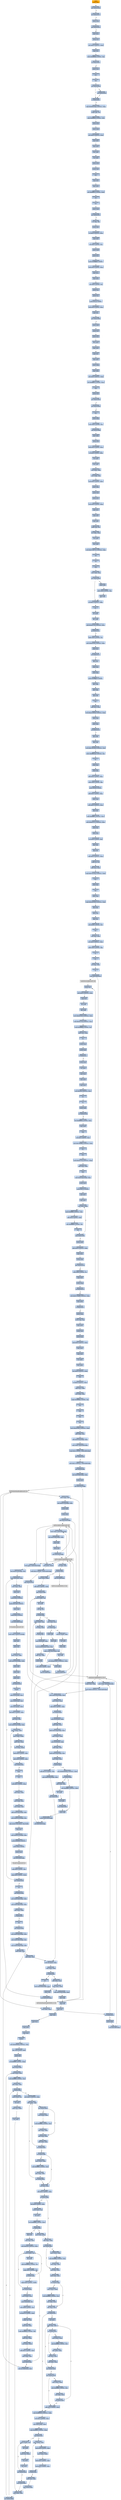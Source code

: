 digraph G {
node[shape=rectangle,style=filled,fillcolor=lightsteelblue,color=lightsteelblue]
bgcolor="transparent"
a0x00416000pushl_ebx[label="start\npushl %ebx",fillcolor="orange",color="lightgrey"];
a0x00416001jbe_0x00416009[label="0x00416001\njbe 0x00416009"];
a0x00416009jle_0x00416013[label="0x00416009\njle 0x00416013"];
a0x00416013pushl_eax[label="0x00416013\npushl %eax"];
a0x00416014jae_0x0041601a[label="0x00416014\njae 0x0041601a"];
a0x0041601apopl_eax[label="0x0041601a\npopl %eax"];
a0x0041601bpushl_esi[label="0x0041601b\npushl %esi"];
a0x0041601cxorl_0x0UINT32_ebx[label="0x0041601c\nxorl $0x0<UINT32>, %ebx"];
a0x00416022popl_esi[label="0x00416022\npopl %esi"];
a0x00416023testb_0xffffff99UINT8_ah[label="0x00416023\ntestb $0xffffff99<UINT8>, %ah"];
a0x00416026jp_0x0041602a[label="0x00416026\njp 0x0041602a"];
a0x0041602apushl_ecx[label="0x0041602a\npushl %ecx"];
a0x0041602bcmc_[label="0x0041602b\ncmc "];
a0x0041602cnop_[label="0x0041602c\nnop "];
a0x0041602djne_0x00416036[label="0x0041602d\njne 0x00416036"];
a0x0041602fjbe_0x00416036[label="0x0041602f\njbe 0x00416036"];
a0x00416036js_0x0041603e[label="0x00416036\njs 0x0041603e"];
a0x00416038cmpl_0x6efd23b9UINT32_esp[label="0x00416038\ncmpl $0x6efd23b9<UINT32>, %esp"];
a0x0041603ecmpb_bh_dl[label="0x0041603e\ncmpb %bh, %dl"];
a0x00416040cmpl_0xffffffe0UINT8_edi[label="0x00416040\ncmpl $0xffffffe0<UINT8>, %edi"];
a0x00416043pushl_edx[label="0x00416043\npushl %edx"];
a0x00416044pushl_ebx[label="0x00416044\npushl %ebx"];
a0x00416045xorl_0x0UINT32_eax[label="0x00416045\nxorl $0x0<UINT32>, %eax"];
a0x0041604apopl_ebx[label="0x0041604a\npopl %ebx"];
a0x0041604bpopl_edx[label="0x0041604b\npopl %edx"];
a0x0041604cdecl_edi[label="0x0041604c\ndecl %edi"];
a0x0041604dincl_edi[label="0x0041604d\nincl %edi"];
a0x0041604epushl_edx[label="0x0041604e\npushl %edx"];
a0x0041604fpushl_edi[label="0x0041604f\npushl %edi"];
a0x00416050cmc_[label="0x00416050\ncmc "];
a0x00416051popl_edi[label="0x00416051\npopl %edi"];
a0x00416052popl_edx[label="0x00416052\npopl %edx"];
a0x00416053sarl_0xffffffc0UINT8_edx[label="0x00416053\nsarl $0xffffffc0<UINT8>, %edx"];
a0x00416056cld_[label="0x00416056\ncld "];
a0x00416057cmc_[label="0x00416057\ncmc "];
a0x00416058pushl_edx[label="0x00416058\npushl %edx"];
a0x00416059jns_0x0041605c[label="0x00416059\njns 0x0041605c"];
a0x0041605corw_bp_bp[label="0x0041605c\norw %bp, %bp"];
a0x0041605fpushl_edi[label="0x0041605f\npushl %edi"];
a0x00416060orl_0x0UINT32_esp[label="0x00416060\norl $0x0<UINT32>, %esp"];
a0x00416066popl_edi[label="0x00416066\npopl %edi"];
a0x00416067orw_0x0UINT8_cx[label="0x00416067\norw $0x0<UINT8>, %cx"];
a0x0041606bpushl_edx[label="0x0041606b\npushl %edx"];
a0x0041606cpushl_ecx[label="0x0041606c\npushl %ecx"];
a0x0041606dpushl_0xffffff8dUINT8[label="0x0041606d\npushl $0xffffff8d<UINT8>"];
a0x0041606faddl_0x4UINT8_esp[label="0x0041606f\naddl $0x4<UINT8>, %esp"];
a0x00416072popl_ecx[label="0x00416072\npopl %ecx"];
a0x00416073popl_edx[label="0x00416073\npopl %edx"];
a0x00416074orw_0x0UINT8_si[label="0x00416074\norw $0x0<UINT8>, %si"];
a0x00416078pushl_esi[label="0x00416078\npushl %esi"];
a0x00416079pushl_esi[label="0x00416079\npushl %esi"];
a0x0041607apushl_0x7bUINT8[label="0x0041607a\npushl $0x7b<UINT8>"];
a0x0041607caddl_0x4UINT8_esp[label="0x0041607c\naddl $0x4<UINT8>, %esp"];
a0x0041607fpopl_esi[label="0x0041607f\npopl %esi"];
a0x00416080jne_0x0041608a[label="0x00416080\njne 0x0041608a"];
a0x0041608apushl_ebx[label="0x0041608a\npushl %ebx"];
a0x0041608bpushl_esi[label="0x0041608b\npushl %esi"];
a0x0041608cpushl_eax[label="0x0041608c\npushl %eax"];
a0x0041608ddecl_eax[label="0x0041608d\ndecl %eax"];
a0x0041608epopl_eax[label="0x0041608e\npopl %eax"];
a0x0041608fpopl_esi[label="0x0041608f\npopl %esi"];
a0x00416090popl_ebx[label="0x00416090\npopl %ebx"];
a0x00416091pushl_ebp[label="0x00416091\npushl %ebp"];
a0x00416092popl_ebp[label="0x00416092\npopl %ebp"];
a0x00416093subl_0x0UINT32_eax[label="0x00416093\nsubl $0x0<UINT32>, %eax"];
a0x00416098roll_0xffffffc0UINT8_eax[label="0x00416098\nroll $0xffffffc0<UINT8>, %eax"];
a0x0041609bnop_[label="0x0041609b\nnop "];
a0x0041609cpushl_edi[label="0x0041609c\npushl %edi"];
a0x0041609djno_0x004160a4[label="0x0041609d\njno 0x004160a4"];
a0x004160a4jae_0x004160ab[label="0x004160a4\njae 0x004160ab"];
a0x004160abcmc_[label="0x004160ab\ncmc "];
a0x004160acpushl_ebp[label="0x004160ac\npushl %ebp"];
a0x004160adxorw_0x0UINT8_sp[label="0x004160ad\nxorw $0x0<UINT8>, %sp"];
a0x004160b1call_0x004160b6[label="0x004160b1\ncall 0x004160b6"];
a0x004160b6popl_ebp[label="0x004160b6\npopl %ebp"];
a0x004160b7pushl_edi[label="0x004160b7\npushl %edi"];
a0x004160b8addl_0x4UINT8_esp[label="0x004160b8\naddl $0x4<UINT8>, %esp"];
a0x004160bbroll_0x0UINT8_ebp[label="0x004160bb\nroll $0x0<UINT8>, %ebp"];
a0x004160beincl_edi[label="0x004160be\nincl %edi"];
a0x004160bfdecl_edi[label="0x004160bf\ndecl %edi"];
a0x004160c0testl_ebx_ebx[label="0x004160c0\ntestl %ebx, %ebx"];
a0x004160c2movl_ebp_edi[label="0x004160c2\nmovl %ebp, %edi"];
a0x004160c4subl_0x0UINT8_ebx[label="0x004160c4\nsubl $0x0<UINT8>, %ebx"];
a0x004160c7pushl_ebx[label="0x004160c7\npushl %ebx"];
a0x004160c8pushl_edi[label="0x004160c8\npushl %edi"];
a0x004160c9pushl_ecx[label="0x004160c9\npushl %ecx"];
a0x004160casubl_0x0UINT8_ebp[label="0x004160ca\nsubl $0x0<UINT8>, %ebp"];
a0x004160cdpopl_ecx[label="0x004160cd\npopl %ecx"];
a0x004160cepopl_edi[label="0x004160ce\npopl %edi"];
a0x004160cfpopl_ebx[label="0x004160cf\npopl %ebx"];
a0x004160d0andb_ah_ah[label="0x004160d0\nandb %ah, %ah"];
a0x004160d2orl_ebp_ebp[label="0x004160d2\norl %ebp, %ebp"];
a0x004160d4incl_edi[label="0x004160d4\nincl %edi"];
a0x004160d5decl_edi[label="0x004160d5\ndecl %edi"];
a0x004160d6testl_0xd734d731UINT32_eax[label="0x004160d6\ntestl $0xd734d731<UINT32>, %eax"];
a0x004160dbstd_[label="0x004160db\nstd "];
a0x004160dccld_[label="0x004160dc\ncld "];
a0x004160ddnop_[label="0x004160dd\nnop "];
a0x004160demovl_edi_ecx[label="0x004160de\nmovl %edi, %ecx"];
a0x004160e0jns_0x004160e8[label="0x004160e0\njns 0x004160e8"];
a0x004160e2pushl_edx[label="0x004160e2\npushl %edx"];
a0x004160e8orl_0x0UINT32_ebp[label="0x004160e8\norl $0x0<UINT32>, %ebp"];
a0x004160eestc_[label="0x004160ee\nstc "];
a0x004160efincl_ebx[label="0x004160ef\nincl %ebx"];
a0x004160f0decl_ebx[label="0x004160f0\ndecl %ebx"];
a0x004160f1subl_0x40211bUINT32_ecx[label="0x004160f1\nsubl $0x40211b<UINT32>, %ecx"];
a0x004160f7ja_0x00416101[label="0x004160f7\nja 0x00416101"];
a0x00416101addw_0x0UINT8_si[label="0x00416101\naddw $0x0<UINT8>, %si"];
a0x00416105movl_0x4025feUINT32_eax[label="0x00416105\nmovl $0x4025fe<UINT32>, %eax"];
a0x0041610apushl_ecx[label="0x0041610a\npushl %ecx"];
a0x0041610bjbe_0x00416112[label="0x0041610b\njbe 0x00416112"];
a0x00416112popl_ecx[label="0x00416112\npopl %ecx"];
a0x00416113pushl_edi[label="0x00416113\npushl %edi"];
a0x00416114pushl_ebp[label="0x00416114\npushl %ebp"];
a0x00416115pushl_0xffffffa3UINT8[label="0x00416115\npushl $0xffffffa3<UINT8>"];
a0x00416117popl_ebp[label="0x00416117\npopl %ebp"];
a0x00416118popl_ebp[label="0x00416118\npopl %ebp"];
a0x00416119popl_edi[label="0x00416119\npopl %edi"];
a0x0041611anop_[label="0x0041611a\nnop "];
a0x0041611baddl_ecx_eax[label="0x0041611b\naddl %ecx, %eax"];
a0x0041611dtestl_0xa102f926UINT32_eax[label="0x0041611d\ntestl $0xa102f926<UINT32>, %eax"];
a0x00416122pushl_edi[label="0x00416122\npushl %edi"];
a0x00416123pushl_ebx[label="0x00416123\npushl %ebx"];
a0x00416124jnl_0x00416129[label="0x00416124\njnl 0x00416129"];
a0x00416129popl_ebx[label="0x00416129\npopl %ebx"];
a0x0041612apopl_edi[label="0x0041612a\npopl %edi"];
a0x0041612btestl_0xb780c4b3UINT32_esi[label="0x0041612b\ntestl $0xb780c4b3<UINT32>, %esi"];
a0x00416131testw_0xffffdea6UINT16_ax[label="0x00416131\ntestw $0xffffdea6<UINT16>, %ax"];
a0x00416135cld_[label="0x00416135\ncld "];
a0x00416136pushl_eax[label="0x00416136\npushl %eax"];
a0x00416137pushl_ebx[label="0x00416137\npushl %ebx"];
a0x00416138addl_0x4UINT8_esp[label="0x00416138\naddl $0x4<UINT8>, %esp"];
a0x0041613bsubw_0x0UINT8_bp[label="0x0041613b\nsubw $0x0<UINT8>, %bp"];
a0x0041613fpushl_0x59UINT8[label="0x0041613f\npushl $0x59<UINT8>"];
a0x00416141addl_0x4UINT8_esp[label="0x00416141\naddl $0x4<UINT8>, %esp"];
a0x00416144pushl_eax[label="0x00416144\npushl %eax"];
a0x00416145addl_0x0UINT32_eax[label="0x00416145\naddl $0x0<UINT32>, %eax"];
a0x0041614apopl_eax[label="0x0041614a\npopl %eax"];
a0x0041614bandl_0xffffffffUINT32_ecx[label="0x0041614b\nandl $0xffffffff<UINT32>, %ecx"];
a0x00416151movl_0x402211UINT32_eax[label="0x00416151\nmovl $0x402211<UINT32>, %eax"];
a0x00416156pushl_esi[label="0x00416156\npushl %esi"];
a0x00416157pushl_eax[label="0x00416157\npushl %eax"];
a0x00416158orw_0x0UINT8_bx[label="0x00416158\norw $0x0<UINT8>, %bx"];
a0x0041615cpopl_eax[label="0x0041615c\npopl %eax"];
a0x0041615dpopl_esi[label="0x0041615d\npopl %esi"];
a0x0041615esubl_0x0UINT32_esp[label="0x0041615e\nsubl $0x0<UINT32>, %esp"];
a0x00416164andb_cl_cl[label="0x00416164\nandb %cl, %cl"];
a0x00416166addl_ecx_eax[label="0x00416166\naddl %ecx, %eax"];
a0x00416168cmpl_0xf742ca44UINT32_eax[label="0x00416168\ncmpl $0xf742ca44<UINT32>, %eax"];
a0x0041616dcmc_[label="0x0041616d\ncmc "];
a0x0041616epushl_eax[label="0x0041616e\npushl %eax"];
a0x0041616fnop_[label="0x0041616f\nnop "];
a0x00416170pushl_eax[label="0x00416170\npushl %eax"];
a0x00416171cmpl_0x8ca624f4UINT32_eax[label="0x00416171\ncmpl $0x8ca624f4<UINT32>, %eax"];
a0x00416176popl_eax[label="0x00416176\npopl %eax"];
a0x00416177pushl_esi[label="0x00416177\npushl %esi"];
a0x00416178popl_esi[label="0x00416178\npopl %esi"];
a0x00416179rorb_0x60UINT8_ch[label="0x00416179\nrorb $0x60<UINT8>, %ch"];
a0x0041617cnop_[label="0x0041617c\nnop "];
a0x0041617dxorl_eax_eax[label="0x0041617d\nxorl %eax, %eax"];
a0x0041617fxorl_0x0UINT32_eax[label="0x0041617f\nxorl $0x0<UINT32>, %eax"];
a0x00416184addw_0x0UINT8_bp[label="0x00416184\naddw $0x0<UINT8>, %bp"];
a0x00416188stc_[label="0x00416188\nstc "];
a0x00416189stc_[label="0x00416189\nstc "];
a0x0041618aorl_esp_esp[label="0x0041618a\norl %esp, %esp"];
a0x0041618cclc_[label="0x0041618c\nclc "];
a0x0041618djmp_0x4025f6ecx_[label="0x0041618d\njmp 0x4025f6(%ecx)"];
LoadLibraryA_kernel32_dll[label="LoadLibraryA@kernel32.dll",fillcolor="lightgrey",color="lightgrey"];
a0x004161acpushl_esi[label="0x004161ac\npushl %esi"];
a0x004161adsubl_0x0UINT32_eax[label="0x004161ad\nsubl $0x0<UINT32>, %eax"];
a0x004161b2popl_esi[label="0x004161b2\npopl %esi"];
a0x004161b3incl_edi[label="0x004161b3\nincl %edi"];
a0x004161b4decl_edi[label="0x004161b4\ndecl %edi"];
a0x004161b5movl_0x4022b2UINT32_ecx[label="0x004161b5\nmovl $0x4022b2<UINT32>, %ecx"];
a0x004161basubl_0x40211bUINT32_ecx[label="0x004161ba\nsubl $0x40211b<UINT32>, %ecx"];
a0x004161c0testb_0xfffffffdUINT8_al[label="0x004161c0\ntestb $0xfffffffd<UINT8>, %al"];
a0x004161c2addl_ecx_edi[label="0x004161c2\naddl %ecx, %edi"];
a0x004161c4clc_[label="0x004161c4\nclc "];
a0x004161c5pushl_eax[label="0x004161c5\npushl %eax"];
a0x004161c6pushl_edx[label="0x004161c6\npushl %edx"];
a0x004161c7jb_0x004161cc[label="0x004161c7\njb 0x004161cc"];
a0x004161c9pushl_eax[label="0x004161c9\npushl %eax"];
a0x004161caincl_eax[label="0x004161ca\nincl %eax"];
a0x004161cbpopl_eax[label="0x004161cb\npopl %eax"];
a0x004161ccpopl_edx[label="0x004161cc\npopl %edx"];
a0x004161cdpopl_eax[label="0x004161cd\npopl %eax"];
a0x004161cemovl_0x2feUINT32_ecx[label="0x004161ce\nmovl $0x2fe<UINT32>, %ecx"];
a0x004161d3clc_[label="0x004161d3\nclc "];
a0x004161d4clc_[label="0x004161d4\nclc "];
a0x004161d5pushl_edx[label="0x004161d5\npushl %edx"];
a0x004161d6jle_0x004161db[label="0x004161d6\njle 0x004161db"];
a0x004161d8rorl_0xffffff80UINT8_ecx[label="0x004161d8\nrorl $0xffffff80<UINT8>, %ecx"];
a0x004161dbpopl_edx[label="0x004161db\npopl %edx"];
a0x004161dcnop_[label="0x004161dc\nnop "];
a0x004161ddshrl_0x2UINT8_ecx[label="0x004161dd\nshrl $0x2<UINT8>, %ecx"];
a0x004161e0testl_0x7808fff3UINT32_eax[label="0x004161e0\ntestl $0x7808fff3<UINT32>, %eax"];
a0x004161e5stc_[label="0x004161e5\nstc "];
a0x004161e6cmc_[label="0x004161e6\ncmc "];
a0x004161e7subl_0x40211bUINT32_ebp[label="0x004161e7\nsubl $0x40211b<UINT32>, %ebp"];
a0x004161edandl_ebx_ebx[label="0x004161ed\nandl %ebx, %ebx"];
a0x004161efnop_[label="0x004161ef\nnop "];
a0x004161f0movl_0x4025b2ebp__eax[label="0x004161f0\nmovl 0x4025b2(%ebp), %eax"];
a0x004161f6pushl_edx[label="0x004161f6\npushl %edx"];
a0x004161f7pushl_0x15UINT8[label="0x004161f7\npushl $0x15<UINT8>"];
a0x004161f9popl_edx[label="0x004161f9\npopl %edx"];
a0x004161fapopl_edx[label="0x004161fa\npopl %edx"];
a0x004161fbxorl_eax_edi_[label="0x004161fb\nxorl %eax, (%edi)"];
a0x004161fdandl_0xffffffffUINT32_esi[label="0x004161fd\nandl $0xffffffff<UINT32>, %esi"];
a0x00416203addl_0x4UINT8_edi[label="0x00416203\naddl $0x4<UINT8>, %edi"];
a0x00416206rolw_0xffffff80UINT8_di[label="0x00416206\nrolw $0xffffff80<UINT8>, %di"];
a0x0041620acld_[label="0x0041620a\ncld "];
a0x0041620bloop_0x004161fb[label="0x0041620b\nloop 0x004161fb"];
a0x0041620dpushl_ebx[label="0x0041620d\npushl %ebx"];
a0x0041620eaddl_0x0UINT32_eax[label="0x0041620e\naddl $0x0<UINT32>, %eax"];
a0x00416213popl_ebx[label="0x00416213\npopl %ebx"];
a0x00416214pushl_edi[label="0x00416214\npushl %edi"];
a0x00416215jbe_0x0041621b[label="0x00416215\njbe 0x0041621b"];
a0x00416217subw_0x0UINT8_si[label="0x00416217\nsubw $0x0<UINT8>, %si"];
a0x0041621bpopl_edi[label="0x0041621b\npopl %edi"];
a0x0041621cpushl_ebp[label="0x0041621c\npushl %ebp"];
a0x0041621djg_0x00416224[label="0x0041621d\njg 0x00416224"];
a0x0041621ftestl_0x67c24af8UINT32_eax[label="0x0041621f\ntestl $0x67c24af8<UINT32>, %eax"];
a0x00416224popl_ebp[label="0x00416224\npopl %ebp"];
a0x00416225jo_0x0041622c[label="0x00416225\njo 0x0041622c"];
a0x00416227pushl_edx[label="0x00416227\npushl %edx"];
a0x00416228testw_sp_sp[label="0x00416228\ntestw %sp, %sp"];
a0x0041622bpopl_edx[label="0x0041622b\npopl %edx"];
a0x0041622cpushl_edi[label="0x0041622c\npushl %edi"];
a0x0041622dpushl_eax[label="0x0041622d\npushl %eax"];
a0x0041622esubl_0x0UINT32_ecx[label="0x0041622e\nsubl $0x0<UINT32>, %ecx"];
a0x00416234popl_eax[label="0x00416234\npopl %eax"];
a0x00416235popl_edi[label="0x00416235\npopl %edi"];
a0x00416236incl_ebx[label="0x00416236\nincl %ebx"];
a0x00416237decl_ebx[label="0x00416237\ndecl %ebx"];
a0x00416238xorl_0x0UINT32_eax[label="0x00416238\nxorl $0x0<UINT32>, %eax"];
a0x0041623dnop_[label="0x0041623d\nnop "];
a0x0041623eorl_0x0UINT32_eax[label="0x0041623e\norl $0x0<UINT32>, %eax"];
a0x00416243cmpl_ecx_ebp[label="0x00416243\ncmpl %ecx, %ebp"];
a0x00416245testl_ebp_ebp[label="0x00416245\ntestl %ebp, %ebp"];
a0x00416247cmpb_0xffffff8eUINT8_al[label="0x00416247\ncmpb $0xffffff8e<UINT8>, %al"];
a0x00416249nop_[label="0x00416249\nnop "];
a0x0041624anop_[label="0x0041624a\nnop "];
a0x0041624bnop_[label="0x0041624b\nnop "];
a0x0041624cnop_[label="0x0041624c\nnop "];
a0x0041624dmovl_0x402065UINT32_eax[label="0x0041624d\nmovl $0x402065<UINT32>, %eax"];
a0x00416252addl_ebp_eax[label="0x00416252\naddl %ebp, %eax"];
a0x00416254subl_0x402502ebp__eax[label="0x00416254\nsubl 0x402502(%ebp), %eax"];
a0x0041625amovl_eax_0x40250eebp_[label="0x0041625a\nmovl %eax, 0x40250e(%ebp)"];
a0x00416260cmpl_0x0UINT8_0x4024f6ebp_[label="0x00416260\ncmpl $0x0<UINT8>, 0x4024f6(%ebp)"];
a0x00416267jne_0x00416282[label="0x00416267\njne 0x00416282"];
a0x00416269movl_0x1UINT32_0x4024f6ebp_[label="0x00416269\nmovl $0x1<UINT32>, 0x4024f6(%ebp)"];
a0x00416273call_0x00416296[label="0x00416273\ncall 0x00416296"];
a0x00416296leal_0x40256eebp__eax[label="0x00416296\nleal 0x40256e(%ebp), %eax"];
a0x0041629cpushl_eax[label="0x0041629c\npushl %eax"];
a0x0041629dcall_0x4025f2ebp_[label="0x0041629d\ncall 0x4025f2(%ebp)"];
GetModuleHandleA_kernel32_dll[label="GetModuleHandleA@kernel32.dll",fillcolor="lightgrey",color="lightgrey"];
a0x004162a3movl_eax_edi[label="0x004162a3\nmovl %eax, %edi"];
a0x004162a5leal_0x40257bebp__ebx[label="0x004162a5\nleal 0x40257b(%ebp), %ebx"];
a0x004162abpushl_ebx[label="0x004162ab\npushl %ebx"];
a0x004162acpushl_eax[label="0x004162ac\npushl %eax"];
a0x004162adcall_0x4025eeebp_[label="0x004162ad\ncall 0x4025ee(%ebp)"];
GetProcAddress_kernel32_dll[label="GetProcAddress@kernel32.dll",fillcolor="lightgrey",color="lightgrey"];
a0x004162b3movl_eax_0x402566ebp_[label="0x004162b3\nmovl %eax, 0x402566(%ebp)"];
a0x004162b9leal_0x402588ebp__ebx[label="0x004162b9\nleal 0x402588(%ebp), %ebx"];
a0x004162bfpushl_ebx[label="0x004162bf\npushl %ebx"];
a0x004162c0pushl_edi[label="0x004162c0\npushl %edi"];
a0x004162c1call_0x4025eeebp_[label="0x004162c1\ncall 0x4025ee(%ebp)"];
a0x004162c7movl_eax_0x40256aebp_[label="0x004162c7\nmovl %eax, 0x40256a(%ebp)"];
a0x004162cdleal_0x402516ebp__esi[label="0x004162cd\nleal 0x402516(%ebp), %esi"];
a0x004162d3movl_0x4esi__eax[label="0x004162d3\nmovl 0x4(%esi), %eax"];
a0x004162d6movl_eax_ecx[label="0x004162d6\nmovl %eax, %ecx"];
a0x004162d8pushl_ecx[label="0x004162d8\npushl %ecx"];
a0x004162d9pushl_0x4UINT8[label="0x004162d9\npushl $0x4<UINT8>"];
a0x004162dbpushl_0x1000UINT32[label="0x004162db\npushl $0x1000<UINT32>"];
a0x004162e0pushl_eax[label="0x004162e0\npushl %eax"];
a0x004162e1pushl_0x0UINT8[label="0x004162e1\npushl $0x0<UINT8>"];
a0x004162e3call_0x402566ebp_[label="0x004162e3\ncall 0x402566(%ebp)"];
VirtualAlloc_kernel32_dll[label="VirtualAlloc@kernel32.dll",fillcolor="lightgrey",color="lightgrey"];
a0x004162e9movl_eax_0x402512ebp_[label="0x004162e9\nmovl %eax, 0x402512(%ebp)"];
a0x004162efpopl_ecx[label="0x004162ef\npopl %ecx"];
a0x004162f0pushl_esi[label="0x004162f0\npushl %esi"];
a0x004162f1movl_esi__ebx[label="0x004162f1\nmovl (%esi), %ebx"];
a0x004162f3addl_0x40250eebp__ebx[label="0x004162f3\naddl 0x40250e(%ebp), %ebx"];
a0x004162f9pushl_ebx[label="0x004162f9\npushl %ebx"];
a0x004162fapushl_eax[label="0x004162fa\npushl %eax"];
a0x004162fbpushl_ecx[label="0x004162fb\npushl %ecx"];
a0x004162fccall_0x00416336[label="0x004162fc\ncall 0x00416336"];
a0x00416336pusha_[label="0x00416336\npusha "];
a0x00416337movl_0x24esp__ecx[label="0x00416337\nmovl 0x24(%esp), %ecx"];
a0x0041633bmovl_0x28esp__edi[label="0x0041633b\nmovl 0x28(%esp), %edi"];
a0x0041633fmovl_0x2cesp__ebx[label="0x0041633f\nmovl 0x2c(%esp), %ebx"];
a0x00416343shrl_0x2UINT8_ecx[label="0x00416343\nshrl $0x2<UINT8>, %ecx"];
a0x00416346xorl_esi_esi[label="0x00416346\nxorl %esi, %esi"];
a0x00416348movl_0x4025acebp__eax[label="0x00416348\nmovl 0x4025ac(%ebp), %eax"];
a0x0041634emovl_ebx__edx[label="0x0041634e\nmovl (%ebx), %edx"];
a0x00416350movl_edx_edi_[label="0x00416350\nmovl %edx, (%edi)"];
a0x00416352addl_esi_eax[label="0x00416352\naddl %esi, %eax"];
a0x00416354xorl_eax_edi_[label="0x00416354\nxorl %eax, (%edi)"];
a0x00416356addl_0x4UINT8_edi[label="0x00416356\naddl $0x4<UINT8>, %edi"];
a0x00416359addl_0x4UINT8_ebx[label="0x00416359\naddl $0x4<UINT8>, %ebx"];
a0x0041635cloop_0x0041634e[label="0x0041635c\nloop 0x0041634e"];
a0x0041635epopa_[label="0x0041635e\npopa "];
a0x0041635fret[label="0x0041635f\nret"];
a0x00416301addl_0xcUINT8_esp[label="0x00416301\naddl $0xc<UINT8>, %esp"];
a0x00416304movl_ecx_eax[label="0x00416304\nmovl %ecx, %eax"];
a0x00416306movl_eax_ecx[label="0x00416306\nmovl %eax, %ecx"];
a0x00416308movl_esi__edi[label="0x00416308\nmovl (%esi), %edi"];
a0x0041630aaddl_0x40250eebp__edi[label="0x0041630a\naddl 0x40250e(%ebp), %edi"];
a0x00416310movl_0x402512ebp__esi[label="0x00416310\nmovl 0x402512(%ebp), %esi"];
a0x00416316repz_movsb_ds_esi__es_edi_[label="0x00416316\nrepz movsb %ds:(%esi), %es:(%edi)"];
a0x00416318popl_esi[label="0x00416318\npopl %esi"];
a0x00416319movl_0x402512ebp__eax[label="0x00416319\nmovl 0x402512(%ebp), %eax"];
a0x0041631fpushl_0x8000UINT32[label="0x0041631f\npushl $0x8000<UINT32>"];
a0x00416324pushl_0x0UINT8[label="0x00416324\npushl $0x0<UINT8>"];
a0x00416326pushl_eax[label="0x00416326\npushl %eax"];
a0x00416327call_0x40256aebp_[label="0x00416327\ncall 0x40256a(%ebp)"];
VirtualFree_kernel32_dll[label="VirtualFree@kernel32.dll",fillcolor="lightgrey",color="lightgrey"];
a0x0041632daddl_0x8UINT8_esi[label="0x0041632d\naddl $0x8<UINT8>, %esi"];
a0x00416330cmpl_0x0UINT8_esi_[label="0x00416330\ncmpl $0x0<UINT8>, (%esi)"];
a0x00416333jne_0x004162d3[label="0x00416333\njne 0x004162d3"];
a0x00416335ret[label="0x00416335\nret"];
a0x00416278call_0x00416360[label="0x00416278\ncall 0x00416360"];
a0x00416360movl_0x40250eebp__edx[label="0x00416360\nmovl 0x40250e(%ebp), %edx"];
a0x00416366movl_0x4024feebp__eax[label="0x00416366\nmovl 0x4024fe(%ebp), %eax"];
a0x0041636csubl_eax_edx[label="0x0041636c\nsubl %eax, %edx"];
a0x0041636eje_0x004163e5[label="0x0041636e\nje 0x004163e5"];
a0x004163e5ret[label="0x004163e5\nret"];
a0x0041627dcall_0x004163e6[label="0x0041627d\ncall 0x004163e6"];
a0x004163e6movl_0x40250eebp__edx[label="0x004163e6\nmovl 0x40250e(%ebp), %edx"];
a0x004163ecmovl_0x40259cebp__esi[label="0x004163ec\nmovl 0x40259c(%ebp), %esi"];
a0x004163f2movl_0x402598ebp__edi[label="0x004163f2\nmovl 0x402598(%ebp), %edi"];
a0x004163f8addl_edx_esi[label="0x004163f8\naddl %edx, %esi"];
a0x004163faaddl_edx_edi[label="0x004163fa\naddl %edx, %edi"];
a0x004163fcmovl_0xcesi__eax[label="0x004163fc\nmovl 0xc(%esi), %eax"];
a0x004163fftestl_eax_eax[label="0x004163ff\ntestl %eax, %eax"];
a0x00416401je_0x00416490[label="0x00416401\nje 0x00416490"];
a0x00416407addl_edx_eax[label="0x00416407\naddl %edx, %eax"];
a0x00416409movl_eax_ebx[label="0x00416409\nmovl %eax, %ebx"];
a0x0041640bpushl_eax[label="0x0041640b\npushl %eax"];
a0x0041640ccall_0x4025f2ebp_[label="0x0041640c\ncall 0x4025f2(%ebp)"];
a0x00416412testl_eax_eax[label="0x00416412\ntestl %eax, %eax"];
a0x00416414jne_0x0041641d[label="0x00416414\njne 0x0041641d"];
a0x0041641dmovl_eax_0x402594ebp_[label="0x0041641d\nmovl %eax, 0x402594(%ebp)"];
a0x00416423movl_0x0UINT32_0x4025a8ebp_[label="0x00416423\nmovl $0x0<UINT32>, 0x4025a8(%ebp)"];
a0x0041642dmovl_0x40250eebp__edx[label="0x0041642d\nmovl 0x40250e(%ebp), %edx"];
a0x00416433movl_esi__eax[label="0x00416433\nmovl (%esi), %eax"];
a0x00416435cmpl_0x0UINT8_eax[label="0x00416435\ncmpl $0x0<UINT8>, %eax"];
a0x00416438jne_0x0041643d[label="0x00416438\njne 0x0041643d"];
a0x0041643amovl_0x10esi__eax[label="0x0041643a\nmovl 0x10(%esi), %eax"];
a0x0041643daddl_edx_eax[label="0x0041643d\naddl %edx, %eax"];
a0x0041643faddl_0x4025a8ebp__eax[label="0x0041643f\naddl 0x4025a8(%ebp), %eax"];
a0x00416445movl_eax__ebx[label="0x00416445\nmovl (%eax), %ebx"];
a0x00416447movl_0x10esi__edi[label="0x00416447\nmovl 0x10(%esi), %edi"];
a0x0041644aaddl_edx_edi[label="0x0041644a\naddl %edx, %edi"];
a0x0041644caddl_0x4025a8ebp__edi[label="0x0041644c\naddl 0x4025a8(%ebp), %edi"];
a0x00416452testl_ebx_ebx[label="0x00416452\ntestl %ebx, %ebx"];
a0x00416454je_0x00416482[label="0x00416454\nje 0x00416482"];
a0x00416456testl_0x80000000UINT32_ebx[label="0x00416456\ntestl $0x80000000<UINT32>, %ebx"];
a0x0041645cjne_0x00416464[label="0x0041645c\njne 0x00416464"];
a0x0041645eaddl_edx_ebx[label="0x0041645e\naddl %edx, %ebx"];
a0x00416460incl_ebx[label="0x00416460\nincl %ebx"];
a0x00416461incl_ebx[label="0x00416461\nincl %ebx"];
a0x00416462jmp_0x0041646a[label="0x00416462\njmp 0x0041646a"];
a0x0041646apushl_ebx[label="0x0041646a\npushl %ebx"];
a0x0041646bpushl_0x402594ebp_[label="0x0041646b\npushl 0x402594(%ebp)"];
a0x00416471call_0x4025eeebp_[label="0x00416471\ncall 0x4025ee(%ebp)"];
a0x00416477movl_eax_edi_[label="0x00416477\nmovl %eax, (%edi)"];
a0x00416479addl_0x4UINT8_0x4025a8ebp_[label="0x00416479\naddl $0x4<UINT8>, 0x4025a8(%ebp)"];
a0x00416480jmp_0x0041642d[label="0x00416480\njmp 0x0041642d"];
GetProcAddress_KERNEL32_DLL[label="GetProcAddress@KERNEL32.DLL",fillcolor="lightgrey",color="lightgrey"];
a0x00416482addl_0x14UINT8_esi[label="0x00416482\naddl $0x14<UINT8>, %esi"];
a0x00416485movl_0x40250eebp__edx[label="0x00416485\nmovl 0x40250e(%ebp), %edx"];
a0x0041648bjmp_0x004163fc[label="0x0041648b\njmp 0x004163fc"];
a0x00416416pushl_ebx[label="0x00416416\npushl %ebx"];
a0x00416417call_0x4025f6ebp_[label="0x00416417\ncall 0x4025f6(%ebp)"];
LoadLibraryA_KERNEL32_DLL[label="LoadLibraryA@KERNEL32.DLL",fillcolor="lightgrey",color="lightgrey"];
a0x00416464andl_0xfffffffUINT32_ebx[label="0x00416464\nandl $0xfffffff<UINT32>, %ebx"];
a0x00416490ret[label="0x00416490\nret"];
a0x00416282movl_0x4024faebp__eax[label="0x00416282\nmovl 0x4024fa(%ebp), %eax"];
a0x00416288addl_0x40250eebp__eax[label="0x00416288\naddl 0x40250e(%ebp), %eax"];
a0x0041628epopl_ebp[label="0x0041628e\npopl %ebp"];
a0x0041628fpopl_edi[label="0x0041628f\npopl %edi"];
a0x00416290popl_esi[label="0x00416290\npopl %esi"];
a0x00416291popl_edx[label="0x00416291\npopl %edx"];
a0x00416292popl_ecx[label="0x00416292\npopl %ecx"];
a0x00416293popl_ebx[label="0x00416293\npopl %ebx"];
a0x00416294jmp_eax[label="0x00416294\njmp %eax"];
a0x00414990pusha_[label="0x00414990\npusha "];
a0x00414991movl_0x40d000UINT32_esi[label="0x00414991\nmovl $0x40d000<UINT32>, %esi"];
a0x00414996leal__49152esi__edi[label="0x00414996\nleal -49152(%esi), %edi"];
a0x0041499cpushl_edi[label="0x0041499c\npushl %edi"];
a0x0041499dorl_0xffffffffUINT8_ebp[label="0x0041499d\norl $0xffffffff<UINT8>, %ebp"];
a0x004149a0jmp_0x004149b2[label="0x004149a0\njmp 0x004149b2"];
a0x004149b2movl_esi__ebx[label="0x004149b2\nmovl (%esi), %ebx"];
a0x004149b4subl_0xfffffffcUINT8_esi[label="0x004149b4\nsubl $0xfffffffc<UINT8>, %esi"];
a0x004149b7adcl_ebx_ebx[label="0x004149b7\nadcl %ebx, %ebx"];
a0x004149b9jb_0x004149a8[label="0x004149b9\njb 0x004149a8"];
a0x004149a8movb_esi__al[label="0x004149a8\nmovb (%esi), %al"];
a0x004149aaincl_esi[label="0x004149aa\nincl %esi"];
a0x004149abmovb_al_edi_[label="0x004149ab\nmovb %al, (%edi)"];
a0x004149adincl_edi[label="0x004149ad\nincl %edi"];
a0x004149aeaddl_ebx_ebx[label="0x004149ae\naddl %ebx, %ebx"];
a0x004149b0jne_0x004149b9[label="0x004149b0\njne 0x004149b9"];
a0x004149bbmovl_0x1UINT32_eax[label="0x004149bb\nmovl $0x1<UINT32>, %eax"];
a0x004149c0addl_ebx_ebx[label="0x004149c0\naddl %ebx, %ebx"];
a0x004149c2jne_0x004149cb[label="0x004149c2\njne 0x004149cb"];
a0x004149cbadcl_eax_eax[label="0x004149cb\nadcl %eax, %eax"];
a0x004149cdaddl_ebx_ebx[label="0x004149cd\naddl %ebx, %ebx"];
a0x004149cfjae_0x004149c0[label="0x004149cf\njae 0x004149c0"];
a0x004149d1jne_0x004149dc[label="0x004149d1\njne 0x004149dc"];
a0x004149dcxorl_ecx_ecx[label="0x004149dc\nxorl %ecx, %ecx"];
a0x004149desubl_0x3UINT8_eax[label="0x004149de\nsubl $0x3<UINT8>, %eax"];
a0x004149e1jb_0x004149f0[label="0x004149e1\njb 0x004149f0"];
a0x004149f0addl_ebx_ebx[label="0x004149f0\naddl %ebx, %ebx"];
a0x004149f2jne_0x004149fb[label="0x004149f2\njne 0x004149fb"];
a0x004149fbadcl_ecx_ecx[label="0x004149fb\nadcl %ecx, %ecx"];
a0x004149fdaddl_ebx_ebx[label="0x004149fd\naddl %ebx, %ebx"];
a0x004149ffjne_0x00414a08[label="0x004149ff\njne 0x00414a08"];
a0x00414a08adcl_ecx_ecx[label="0x00414a08\nadcl %ecx, %ecx"];
a0x00414a0ajne_0x00414a2c[label="0x00414a0a\njne 0x00414a2c"];
a0x00414a2ccmpl_0xfffff300UINT32_ebp[label="0x00414a2c\ncmpl $0xfffff300<UINT32>, %ebp"];
a0x00414a32adcl_0x1UINT8_ecx[label="0x00414a32\nadcl $0x1<UINT8>, %ecx"];
a0x00414a35leal_ediebp__edx[label="0x00414a35\nleal (%edi,%ebp), %edx"];
a0x00414a38cmpl_0xfffffffcUINT8_ebp[label="0x00414a38\ncmpl $0xfffffffc<UINT8>, %ebp"];
a0x00414a3bjbe_0x00414a4c[label="0x00414a3b\njbe 0x00414a4c"];
a0x00414a3dmovb_edx__al[label="0x00414a3d\nmovb (%edx), %al"];
a0x00414a3fincl_edx[label="0x00414a3f\nincl %edx"];
a0x00414a40movb_al_edi_[label="0x00414a40\nmovb %al, (%edi)"];
a0x00414a42incl_edi[label="0x00414a42\nincl %edi"];
a0x00414a43decl_ecx[label="0x00414a43\ndecl %ecx"];
a0x00414a44jne_0x00414a3d[label="0x00414a44\njne 0x00414a3d"];
a0x00414a46jmp_0x004149ae[label="0x00414a46\njmp 0x004149ae"];
a0x004149e3shll_0x8UINT8_eax[label="0x004149e3\nshll $0x8<UINT8>, %eax"];
a0x004149e6movb_esi__al[label="0x004149e6\nmovb (%esi), %al"];
a0x004149e8incl_esi[label="0x004149e8\nincl %esi"];
a0x004149e9xorl_0xffffffffUINT8_eax[label="0x004149e9\nxorl $0xffffffff<UINT8>, %eax"];
a0x004149ecje_0x00414a62[label="0x004149ec\nje 0x00414a62"];
a0x004149eemovl_eax_ebp[label="0x004149ee\nmovl %eax, %ebp"];
a0x00414a4cmovl_edx__eax[label="0x00414a4c\nmovl (%edx), %eax"];
a0x00414a4eaddl_0x4UINT8_edx[label="0x00414a4e\naddl $0x4<UINT8>, %edx"];
a0x00414a51movl_eax_edi_[label="0x00414a51\nmovl %eax, (%edi)"];
a0x00414a53addl_0x4UINT8_edi[label="0x00414a53\naddl $0x4<UINT8>, %edi"];
a0x00414a56subl_0x4UINT8_ecx[label="0x00414a56\nsubl $0x4<UINT8>, %ecx"];
a0x00414a59ja_0x00414a4c[label="0x00414a59\nja 0x00414a4c"];
a0x00414a5baddl_ecx_edi[label="0x00414a5b\naddl %ecx, %edi"];
a0x00414a5djmp_0x004149ae[label="0x00414a5d\njmp 0x004149ae"];
a0x004149d3movl_esi__ebx[label="0x004149d3\nmovl (%esi), %ebx"];
a0x004149d5subl_0xfffffffcUINT8_esi[label="0x004149d5\nsubl $0xfffffffc<UINT8>, %esi"];
a0x004149d8adcl_ebx_ebx[label="0x004149d8\nadcl %ebx, %ebx"];
a0x004149dajae_0x004149c0[label="0x004149da\njae 0x004149c0"];
a0x004149f4movl_esi__ebx[label="0x004149f4\nmovl (%esi), %ebx"];
a0x004149f6subl_0xfffffffcUINT8_esi[label="0x004149f6\nsubl $0xfffffffc<UINT8>, %esi"];
a0x004149f9adcl_ebx_ebx[label="0x004149f9\nadcl %ebx, %ebx"];
a0x004149c4movl_esi__ebx[label="0x004149c4\nmovl (%esi), %ebx"];
a0x004149c6subl_0xfffffffcUINT8_esi[label="0x004149c6\nsubl $0xfffffffc<UINT8>, %esi"];
a0x004149c9adcl_ebx_ebx[label="0x004149c9\nadcl %ebx, %ebx"];
a0x00414a0cincl_ecx[label="0x00414a0c\nincl %ecx"];
a0x00414a0daddl_ebx_ebx[label="0x00414a0d\naddl %ebx, %ebx"];
a0x00414a0fjne_0x00414a18[label="0x00414a0f\njne 0x00414a18"];
a0x00414a18adcl_ecx_ecx[label="0x00414a18\nadcl %ecx, %ecx"];
a0x00414a1aaddl_ebx_ebx[label="0x00414a1a\naddl %ebx, %ebx"];
a0x00414a1cjae_0x00414a0d[label="0x00414a1c\njae 0x00414a0d"];
a0x00414a1ejne_0x00414a29[label="0x00414a1e\njne 0x00414a29"];
a0x00414a29addl_0x2UINT8_ecx[label="0x00414a29\naddl $0x2<UINT8>, %ecx"];
a0x00414a01movl_esi__ebx[label="0x00414a01\nmovl (%esi), %ebx"];
a0x00414a03subl_0xfffffffcUINT8_esi[label="0x00414a03\nsubl $0xfffffffc<UINT8>, %esi"];
a0x00414a06adcl_ebx_ebx[label="0x00414a06\nadcl %ebx, %ebx"];
a0x00414a11movl_esi__ebx[label="0x00414a11\nmovl (%esi), %ebx"];
a0x00414a13subl_0xfffffffcUINT8_esi[label="0x00414a13\nsubl $0xfffffffc<UINT8>, %esi"];
a0x00414a16adcl_ebx_ebx[label="0x00414a16\nadcl %ebx, %ebx"];
a0x00414a20movl_esi__ebx[label="0x00414a20\nmovl (%esi), %ebx"];
a0x00414a22subl_0xfffffffcUINT8_esi[label="0x00414a22\nsubl $0xfffffffc<UINT8>, %esi"];
a0x00414a25adcl_ebx_ebx[label="0x00414a25\nadcl %ebx, %ebx"];
a0x00414a27jae_0x00414a0d[label="0x00414a27\njae 0x00414a0d"];
a0x00414a62popl_esi[label="0x00414a62\npopl %esi"];
a0x00414a63movl_esi_edi[label="0x00414a63\nmovl %esi, %edi"];
a0x00414a65movl_0x2b2UINT32_ecx[label="0x00414a65\nmovl $0x2b2<UINT32>, %ecx"];
a0x00414a6amovb_edi__al[label="0x00414a6a\nmovb (%edi), %al"];
a0x00414a6cincl_edi[label="0x00414a6c\nincl %edi"];
a0x00414a6dsubb_0xffffffe8UINT8_al[label="0x00414a6d\nsubb $0xffffffe8<UINT8>, %al"];
a0x00414a6fcmpb_0x1UINT8_al[label="0x00414a6f\ncmpb $0x1<UINT8>, %al"];
a0x00414a71ja_0x00414a6a[label="0x00414a71\nja 0x00414a6a"];
a0x00414a73cmpb_0x0UINT8_edi_[label="0x00414a73\ncmpb $0x0<UINT8>, (%edi)"];
a0x00414a76jne_0x00414a6a[label="0x00414a76\njne 0x00414a6a"];
a0x00414a78movl_edi__eax[label="0x00414a78\nmovl (%edi), %eax"];
a0x00414a7amovb_0x4edi__bl[label="0x00414a7a\nmovb 0x4(%edi), %bl"];
a0x00414a7dshrw_0x8UINT8_ax[label="0x00414a7d\nshrw $0x8<UINT8>, %ax"];
a0x00414a81roll_0x10UINT8_eax[label="0x00414a81\nroll $0x10<UINT8>, %eax"];
a0x00414a84xchgb_al_ah[label="0x00414a84\nxchgb %al, %ah"];
a0x00414a86subl_edi_eax[label="0x00414a86\nsubl %edi, %eax"];
a0x00414a88subb_0xffffffe8UINT8_bl[label="0x00414a88\nsubb $0xffffffe8<UINT8>, %bl"];
a0x00414a8baddl_esi_eax[label="0x00414a8b\naddl %esi, %eax"];
a0x00414a8dmovl_eax_edi_[label="0x00414a8d\nmovl %eax, (%edi)"];
a0x00414a8faddl_0x5UINT8_edi[label="0x00414a8f\naddl $0x5<UINT8>, %edi"];
a0x00414a92movl_ebx_eax[label="0x00414a92\nmovl %ebx, %eax"];
a0x00414a94loop_0x00414a6f[label="0x00414a94\nloop 0x00414a6f"];
a0x00414a96leal_0x12000esi__edi[label="0x00414a96\nleal 0x12000(%esi), %edi"];
a0x00414a9cmovl_edi__eax[label="0x00414a9c\nmovl (%edi), %eax"];
a0x00414a9eorl_eax_eax[label="0x00414a9e\norl %eax, %eax"];
a0x00414aa0je_0x00414ae7[label="0x00414aa0\nje 0x00414ae7"];
a0x00414aa2movl_0x4edi__ebx[label="0x00414aa2\nmovl 0x4(%edi), %ebx"];
a0x00414aa5leal_0x14000eaxesi__eax[label="0x00414aa5\nleal 0x14000(%eax,%esi), %eax"];
a0x00414aacaddl_esi_ebx[label="0x00414aac\naddl %esi, %ebx"];
a0x00414aaepushl_eax[label="0x00414aae\npushl %eax"];
a0x00414aafaddl_0x8UINT8_edi[label="0x00414aaf\naddl $0x8<UINT8>, %edi"];
a0x00414ab2call_0x140f0esi_[label="0x00414ab2\ncall 0x140f0(%esi)"];
a0x00414ab8xchgl_eax_ebp[label="0x00414ab8\nxchgl %eax, %ebp"];
a0x00414ab9movb_edi__al[label="0x00414ab9\nmovb (%edi), %al"];
a0x00414abbincl_edi[label="0x00414abb\nincl %edi"];
a0x00414abcorb_al_al[label="0x00414abc\norb %al, %al"];
a0x00414abeje_0x00414a9c[label="0x00414abe\nje 0x00414a9c"];
a0x00414ac0movl_edi_ecx[label="0x00414ac0\nmovl %edi, %ecx"];
a0x00414ac2jns_0x00414acb[label="0x00414ac2\njns 0x00414acb"];
a0x00414acbpushl_edi[label="0x00414acb\npushl %edi"];
a0x00414accdecl_eax[label="0x00414acc\ndecl %eax"];
a0x00414acdrepnz_scasb_es_edi__al[label="0x00414acd\nrepnz scasb %es:(%edi), %al"];
a0x00414acfpushl_ebp[label="0x00414acf\npushl %ebp"];
a0x00414ad0call_0x140f4esi_[label="0x00414ad0\ncall 0x140f4(%esi)"];
a0x00414ad6orl_eax_eax[label="0x00414ad6\norl %eax, %eax"];
a0x00414ad8je_0x00414ae1[label="0x00414ad8\nje 0x00414ae1"];
a0x00414adamovl_eax_ebx_[label="0x00414ada\nmovl %eax, (%ebx)"];
a0x00414adcaddl_0x4UINT8_ebx[label="0x00414adc\naddl $0x4<UINT8>, %ebx"];
a0x00414adfjmp_0x00414ab9[label="0x00414adf\njmp 0x00414ab9"];
a0x00414ac4movzwl_edi__eax[label="0x00414ac4\nmovzwl (%edi), %eax"];
a0x00414ac7incl_edi[label="0x00414ac7\nincl %edi"];
a0x00414ac8pushl_eax[label="0x00414ac8\npushl %eax"];
a0x00414ac9incl_edi[label="0x00414ac9\nincl %edi"];
a0x00414acamovl_0xaef24857UINT32_ecx[label="0x00414aca\nmovl $0xaef24857<UINT32>, %ecx"];
a0x00414ae1call_0x140f8esi_[label="0x00414ae1\ncall 0x140f8(%esi)"];
ExitProcess_KERNEL32_DLL[label="ExitProcess@KERNEL32.DLL",fillcolor="lightgrey",color="lightgrey"];
a0x004160e3subw_0x0UINT8_sp[label="0x004160e3\nsubw $0x0<UINT8>, %sp"];
a0x004160e7popl_edx[label="0x004160e7\npopl %edx"];
GetModuleHandleA_KERNEL32_DLL[label="GetModuleHandleA@KERNEL32.DLL",fillcolor="lightgrey",color="lightgrey"];
a0x00416000pushl_ebx -> a0x00416001jbe_0x00416009 [color="#000000"];
a0x00416001jbe_0x00416009 -> a0x00416009jle_0x00416013 [color="#000000",label="T"];
a0x00416009jle_0x00416013 -> a0x00416013pushl_eax [color="#000000",label="T"];
a0x00416013pushl_eax -> a0x00416014jae_0x0041601a [color="#000000"];
a0x00416014jae_0x0041601a -> a0x0041601apopl_eax [color="#000000",label="T"];
a0x0041601apopl_eax -> a0x0041601bpushl_esi [color="#000000"];
a0x0041601bpushl_esi -> a0x0041601cxorl_0x0UINT32_ebx [color="#000000"];
a0x0041601cxorl_0x0UINT32_ebx -> a0x00416022popl_esi [color="#000000"];
a0x00416022popl_esi -> a0x00416023testb_0xffffff99UINT8_ah [color="#000000"];
a0x00416023testb_0xffffff99UINT8_ah -> a0x00416026jp_0x0041602a [color="#000000"];
a0x00416026jp_0x0041602a -> a0x0041602apushl_ecx [color="#000000",label="T"];
a0x0041602apushl_ecx -> a0x0041602bcmc_ [color="#000000"];
a0x0041602bcmc_ -> a0x0041602cnop_ [color="#000000"];
a0x0041602cnop_ -> a0x0041602djne_0x00416036 [color="#000000"];
a0x0041602djne_0x00416036 -> a0x0041602fjbe_0x00416036 [color="#000000",label="F"];
a0x0041602djne_0x00416036 -> a0x00416036js_0x0041603e [color="#000000",label="T"];
a0x00416036js_0x0041603e -> a0x00416038cmpl_0x6efd23b9UINT32_esp [color="#000000",label="F"];
a0x00416038cmpl_0x6efd23b9UINT32_esp -> a0x0041603ecmpb_bh_dl [color="#000000"];
a0x0041603ecmpb_bh_dl -> a0x00416040cmpl_0xffffffe0UINT8_edi [color="#000000"];
a0x00416040cmpl_0xffffffe0UINT8_edi -> a0x00416043pushl_edx [color="#000000"];
a0x00416043pushl_edx -> a0x00416044pushl_ebx [color="#000000"];
a0x00416044pushl_ebx -> a0x00416045xorl_0x0UINT32_eax [color="#000000"];
a0x00416045xorl_0x0UINT32_eax -> a0x0041604apopl_ebx [color="#000000"];
a0x0041604apopl_ebx -> a0x0041604bpopl_edx [color="#000000"];
a0x0041604bpopl_edx -> a0x0041604cdecl_edi [color="#000000"];
a0x0041604cdecl_edi -> a0x0041604dincl_edi [color="#000000"];
a0x0041604dincl_edi -> a0x0041604epushl_edx [color="#000000"];
a0x0041604epushl_edx -> a0x0041604fpushl_edi [color="#000000"];
a0x0041604fpushl_edi -> a0x00416050cmc_ [color="#000000"];
a0x00416050cmc_ -> a0x00416051popl_edi [color="#000000"];
a0x00416051popl_edi -> a0x00416052popl_edx [color="#000000"];
a0x00416052popl_edx -> a0x00416053sarl_0xffffffc0UINT8_edx [color="#000000"];
a0x00416053sarl_0xffffffc0UINT8_edx -> a0x00416056cld_ [color="#000000"];
a0x00416056cld_ -> a0x00416057cmc_ [color="#000000"];
a0x00416057cmc_ -> a0x00416058pushl_edx [color="#000000"];
a0x00416058pushl_edx -> a0x00416059jns_0x0041605c [color="#000000"];
a0x00416059jns_0x0041605c -> a0x0041605corw_bp_bp [color="#000000",label="T"];
a0x0041605corw_bp_bp -> a0x0041605fpushl_edi [color="#000000"];
a0x0041605fpushl_edi -> a0x00416060orl_0x0UINT32_esp [color="#000000"];
a0x00416060orl_0x0UINT32_esp -> a0x00416066popl_edi [color="#000000"];
a0x00416066popl_edi -> a0x00416067orw_0x0UINT8_cx [color="#000000"];
a0x00416067orw_0x0UINT8_cx -> a0x0041606bpushl_edx [color="#000000"];
a0x0041606bpushl_edx -> a0x0041606cpushl_ecx [color="#000000"];
a0x0041606cpushl_ecx -> a0x0041606dpushl_0xffffff8dUINT8 [color="#000000"];
a0x0041606dpushl_0xffffff8dUINT8 -> a0x0041606faddl_0x4UINT8_esp [color="#000000"];
a0x0041606faddl_0x4UINT8_esp -> a0x00416072popl_ecx [color="#000000"];
a0x00416072popl_ecx -> a0x00416073popl_edx [color="#000000"];
a0x00416073popl_edx -> a0x00416074orw_0x0UINT8_si [color="#000000"];
a0x00416074orw_0x0UINT8_si -> a0x00416078pushl_esi [color="#000000"];
a0x00416078pushl_esi -> a0x00416079pushl_esi [color="#000000"];
a0x00416079pushl_esi -> a0x0041607apushl_0x7bUINT8 [color="#000000"];
a0x0041607apushl_0x7bUINT8 -> a0x0041607caddl_0x4UINT8_esp [color="#000000"];
a0x0041607caddl_0x4UINT8_esp -> a0x0041607fpopl_esi [color="#000000"];
a0x0041607fpopl_esi -> a0x00416080jne_0x0041608a [color="#000000"];
a0x00416080jne_0x0041608a -> a0x0041608apushl_ebx [color="#000000",label="T"];
a0x0041608apushl_ebx -> a0x0041608bpushl_esi [color="#000000"];
a0x0041608bpushl_esi -> a0x0041608cpushl_eax [color="#000000"];
a0x0041608cpushl_eax -> a0x0041608ddecl_eax [color="#000000"];
a0x0041608ddecl_eax -> a0x0041608epopl_eax [color="#000000"];
a0x0041608epopl_eax -> a0x0041608fpopl_esi [color="#000000"];
a0x0041608fpopl_esi -> a0x00416090popl_ebx [color="#000000"];
a0x00416090popl_ebx -> a0x00416091pushl_ebp [color="#000000"];
a0x00416091pushl_ebp -> a0x00416092popl_ebp [color="#000000"];
a0x00416092popl_ebp -> a0x00416093subl_0x0UINT32_eax [color="#000000"];
a0x00416093subl_0x0UINT32_eax -> a0x00416098roll_0xffffffc0UINT8_eax [color="#000000"];
a0x00416098roll_0xffffffc0UINT8_eax -> a0x0041609bnop_ [color="#000000"];
a0x0041609bnop_ -> a0x0041609cpushl_edi [color="#000000"];
a0x0041609cpushl_edi -> a0x0041609djno_0x004160a4 [color="#000000"];
a0x0041609djno_0x004160a4 -> a0x004160a4jae_0x004160ab [color="#000000",label="T"];
a0x004160a4jae_0x004160ab -> a0x004160abcmc_ [color="#000000",label="T"];
a0x004160abcmc_ -> a0x004160acpushl_ebp [color="#000000"];
a0x004160acpushl_ebp -> a0x004160adxorw_0x0UINT8_sp [color="#000000"];
a0x004160adxorw_0x0UINT8_sp -> a0x004160b1call_0x004160b6 [color="#000000"];
a0x004160b1call_0x004160b6 -> a0x004160b6popl_ebp [color="#000000"];
a0x004160b6popl_ebp -> a0x004160b7pushl_edi [color="#000000"];
a0x004160b7pushl_edi -> a0x004160b8addl_0x4UINT8_esp [color="#000000"];
a0x004160b8addl_0x4UINT8_esp -> a0x004160bbroll_0x0UINT8_ebp [color="#000000"];
a0x004160bbroll_0x0UINT8_ebp -> a0x004160beincl_edi [color="#000000"];
a0x004160beincl_edi -> a0x004160bfdecl_edi [color="#000000"];
a0x004160bfdecl_edi -> a0x004160c0testl_ebx_ebx [color="#000000"];
a0x004160c0testl_ebx_ebx -> a0x004160c2movl_ebp_edi [color="#000000"];
a0x004160c2movl_ebp_edi -> a0x004160c4subl_0x0UINT8_ebx [color="#000000"];
a0x004160c4subl_0x0UINT8_ebx -> a0x004160c7pushl_ebx [color="#000000"];
a0x004160c7pushl_ebx -> a0x004160c8pushl_edi [color="#000000"];
a0x004160c8pushl_edi -> a0x004160c9pushl_ecx [color="#000000"];
a0x004160c9pushl_ecx -> a0x004160casubl_0x0UINT8_ebp [color="#000000"];
a0x004160casubl_0x0UINT8_ebp -> a0x004160cdpopl_ecx [color="#000000"];
a0x004160cdpopl_ecx -> a0x004160cepopl_edi [color="#000000"];
a0x004160cepopl_edi -> a0x004160cfpopl_ebx [color="#000000"];
a0x004160cfpopl_ebx -> a0x004160d0andb_ah_ah [color="#000000"];
a0x004160d0andb_ah_ah -> a0x004160d2orl_ebp_ebp [color="#000000"];
a0x004160d2orl_ebp_ebp -> a0x004160d4incl_edi [color="#000000"];
a0x004160d4incl_edi -> a0x004160d5decl_edi [color="#000000"];
a0x004160d5decl_edi -> a0x004160d6testl_0xd734d731UINT32_eax [color="#000000"];
a0x004160d6testl_0xd734d731UINT32_eax -> a0x004160dbstd_ [color="#000000"];
a0x004160dbstd_ -> a0x004160dccld_ [color="#000000"];
a0x004160dccld_ -> a0x004160ddnop_ [color="#000000"];
a0x004160ddnop_ -> a0x004160demovl_edi_ecx [color="#000000"];
a0x004160demovl_edi_ecx -> a0x004160e0jns_0x004160e8 [color="#000000"];
a0x004160e0jns_0x004160e8 -> a0x004160e2pushl_edx [color="#000000",label="F"];
a0x004160e0jns_0x004160e8 -> a0x004160e8orl_0x0UINT32_ebp [color="#000000",label="T"];
a0x004160e8orl_0x0UINT32_ebp -> a0x004160eestc_ [color="#000000"];
a0x004160eestc_ -> a0x004160efincl_ebx [color="#000000"];
a0x004160efincl_ebx -> a0x004160f0decl_ebx [color="#000000"];
a0x004160f0decl_ebx -> a0x004160f1subl_0x40211bUINT32_ecx [color="#000000"];
a0x004160f1subl_0x40211bUINT32_ecx -> a0x004160f7ja_0x00416101 [color="#000000"];
a0x004160f7ja_0x00416101 -> a0x00416101addw_0x0UINT8_si [color="#000000",label="T"];
a0x00416101addw_0x0UINT8_si -> a0x00416105movl_0x4025feUINT32_eax [color="#000000"];
a0x00416105movl_0x4025feUINT32_eax -> a0x0041610apushl_ecx [color="#000000"];
a0x0041610apushl_ecx -> a0x0041610bjbe_0x00416112 [color="#000000"];
a0x0041610bjbe_0x00416112 -> a0x00416112popl_ecx [color="#000000",label="T"];
a0x00416112popl_ecx -> a0x00416113pushl_edi [color="#000000"];
a0x00416113pushl_edi -> a0x00416114pushl_ebp [color="#000000"];
a0x00416114pushl_ebp -> a0x00416115pushl_0xffffffa3UINT8 [color="#000000"];
a0x00416115pushl_0xffffffa3UINT8 -> a0x00416117popl_ebp [color="#000000"];
a0x00416117popl_ebp -> a0x00416118popl_ebp [color="#000000"];
a0x00416118popl_ebp -> a0x00416119popl_edi [color="#000000"];
a0x00416119popl_edi -> a0x0041611anop_ [color="#000000"];
a0x0041611anop_ -> a0x0041611baddl_ecx_eax [color="#000000"];
a0x0041611baddl_ecx_eax -> a0x0041611dtestl_0xa102f926UINT32_eax [color="#000000"];
a0x0041611dtestl_0xa102f926UINT32_eax -> a0x00416122pushl_edi [color="#000000"];
a0x00416122pushl_edi -> a0x00416123pushl_ebx [color="#000000"];
a0x00416123pushl_ebx -> a0x00416124jnl_0x00416129 [color="#000000"];
a0x00416124jnl_0x00416129 -> a0x00416129popl_ebx [color="#000000",label="T"];
a0x00416129popl_ebx -> a0x0041612apopl_edi [color="#000000"];
a0x0041612apopl_edi -> a0x0041612btestl_0xb780c4b3UINT32_esi [color="#000000"];
a0x0041612btestl_0xb780c4b3UINT32_esi -> a0x00416131testw_0xffffdea6UINT16_ax [color="#000000"];
a0x00416131testw_0xffffdea6UINT16_ax -> a0x00416135cld_ [color="#000000"];
a0x00416135cld_ -> a0x00416136pushl_eax [color="#000000"];
a0x00416136pushl_eax -> a0x00416137pushl_ebx [color="#000000"];
a0x00416137pushl_ebx -> a0x00416138addl_0x4UINT8_esp [color="#000000"];
a0x00416138addl_0x4UINT8_esp -> a0x0041613bsubw_0x0UINT8_bp [color="#000000"];
a0x0041613bsubw_0x0UINT8_bp -> a0x0041613fpushl_0x59UINT8 [color="#000000"];
a0x0041613fpushl_0x59UINT8 -> a0x00416141addl_0x4UINT8_esp [color="#000000"];
a0x00416141addl_0x4UINT8_esp -> a0x00416144pushl_eax [color="#000000"];
a0x00416144pushl_eax -> a0x00416145addl_0x0UINT32_eax [color="#000000"];
a0x00416145addl_0x0UINT32_eax -> a0x0041614apopl_eax [color="#000000"];
a0x0041614apopl_eax -> a0x0041614bandl_0xffffffffUINT32_ecx [color="#000000"];
a0x0041614bandl_0xffffffffUINT32_ecx -> a0x00416151movl_0x402211UINT32_eax [color="#000000"];
a0x00416151movl_0x402211UINT32_eax -> a0x00416156pushl_esi [color="#000000"];
a0x00416156pushl_esi -> a0x00416157pushl_eax [color="#000000"];
a0x00416157pushl_eax -> a0x00416158orw_0x0UINT8_bx [color="#000000"];
a0x00416158orw_0x0UINT8_bx -> a0x0041615cpopl_eax [color="#000000"];
a0x0041615cpopl_eax -> a0x0041615dpopl_esi [color="#000000"];
a0x0041615dpopl_esi -> a0x0041615esubl_0x0UINT32_esp [color="#000000"];
a0x0041615esubl_0x0UINT32_esp -> a0x00416164andb_cl_cl [color="#000000"];
a0x00416164andb_cl_cl -> a0x00416166addl_ecx_eax [color="#000000"];
a0x00416166addl_ecx_eax -> a0x00416168cmpl_0xf742ca44UINT32_eax [color="#000000"];
a0x00416168cmpl_0xf742ca44UINT32_eax -> a0x0041616dcmc_ [color="#000000"];
a0x0041616dcmc_ -> a0x0041616epushl_eax [color="#000000"];
a0x0041616epushl_eax -> a0x0041616fnop_ [color="#000000"];
a0x0041616fnop_ -> a0x00416170pushl_eax [color="#000000"];
a0x00416170pushl_eax -> a0x00416171cmpl_0x8ca624f4UINT32_eax [color="#000000"];
a0x00416171cmpl_0x8ca624f4UINT32_eax -> a0x00416176popl_eax [color="#000000"];
a0x00416176popl_eax -> a0x00416177pushl_esi [color="#000000"];
a0x00416177pushl_esi -> a0x00416178popl_esi [color="#000000"];
a0x00416178popl_esi -> a0x00416179rorb_0x60UINT8_ch [color="#000000"];
a0x00416179rorb_0x60UINT8_ch -> a0x0041617cnop_ [color="#000000"];
a0x0041617cnop_ -> a0x0041617dxorl_eax_eax [color="#000000"];
a0x0041617dxorl_eax_eax -> a0x0041617fxorl_0x0UINT32_eax [color="#000000"];
a0x0041617fxorl_0x0UINT32_eax -> a0x00416184addw_0x0UINT8_bp [color="#000000"];
a0x00416184addw_0x0UINT8_bp -> a0x00416188stc_ [color="#000000"];
a0x00416188stc_ -> a0x00416189stc_ [color="#000000"];
a0x00416189stc_ -> a0x0041618aorl_esp_esp [color="#000000"];
a0x0041618aorl_esp_esp -> a0x0041618cclc_ [color="#000000"];
a0x0041618cclc_ -> a0x0041618djmp_0x4025f6ecx_ [color="#000000"];
a0x0041618djmp_0x4025f6ecx_ -> LoadLibraryA_kernel32_dll [color="#000000"];
LoadLibraryA_kernel32_dll -> a0x004161acpushl_esi [color="#000000"];
a0x004161acpushl_esi -> a0x004161adsubl_0x0UINT32_eax [color="#000000"];
a0x004161adsubl_0x0UINT32_eax -> a0x004161b2popl_esi [color="#000000"];
a0x004161b2popl_esi -> a0x004161b3incl_edi [color="#000000"];
a0x004161b3incl_edi -> a0x004161b4decl_edi [color="#000000"];
a0x004161b4decl_edi -> a0x004161b5movl_0x4022b2UINT32_ecx [color="#000000"];
a0x004161b5movl_0x4022b2UINT32_ecx -> a0x004161basubl_0x40211bUINT32_ecx [color="#000000"];
a0x004161basubl_0x40211bUINT32_ecx -> a0x004161c0testb_0xfffffffdUINT8_al [color="#000000"];
a0x004161c0testb_0xfffffffdUINT8_al -> a0x004161c2addl_ecx_edi [color="#000000"];
a0x004161c2addl_ecx_edi -> a0x004161c4clc_ [color="#000000"];
a0x004161c4clc_ -> a0x004161c5pushl_eax [color="#000000"];
a0x004161c5pushl_eax -> a0x004161c6pushl_edx [color="#000000"];
a0x004161c6pushl_edx -> a0x004161c7jb_0x004161cc [color="#000000"];
a0x004161c7jb_0x004161cc -> a0x004161c9pushl_eax [color="#000000",label="F"];
a0x004161c9pushl_eax -> a0x004161caincl_eax [color="#000000"];
a0x004161caincl_eax -> a0x004161cbpopl_eax [color="#000000"];
a0x004161cbpopl_eax -> a0x004161ccpopl_edx [color="#000000"];
a0x004161ccpopl_edx -> a0x004161cdpopl_eax [color="#000000"];
a0x004161cdpopl_eax -> a0x004161cemovl_0x2feUINT32_ecx [color="#000000"];
a0x004161cemovl_0x2feUINT32_ecx -> a0x004161d3clc_ [color="#000000"];
a0x004161d3clc_ -> a0x004161d4clc_ [color="#000000"];
a0x004161d4clc_ -> a0x004161d5pushl_edx [color="#000000"];
a0x004161d5pushl_edx -> a0x004161d6jle_0x004161db [color="#000000"];
a0x004161d6jle_0x004161db -> a0x004161d8rorl_0xffffff80UINT8_ecx [color="#000000",label="F"];
a0x004161d8rorl_0xffffff80UINT8_ecx -> a0x004161dbpopl_edx [color="#000000"];
a0x004161dbpopl_edx -> a0x004161dcnop_ [color="#000000"];
a0x004161dcnop_ -> a0x004161ddshrl_0x2UINT8_ecx [color="#000000"];
a0x004161ddshrl_0x2UINT8_ecx -> a0x004161e0testl_0x7808fff3UINT32_eax [color="#000000"];
a0x004161e0testl_0x7808fff3UINT32_eax -> a0x004161e5stc_ [color="#000000"];
a0x004161e5stc_ -> a0x004161e6cmc_ [color="#000000"];
a0x004161e6cmc_ -> a0x004161e7subl_0x40211bUINT32_ebp [color="#000000"];
a0x004161e7subl_0x40211bUINT32_ebp -> a0x004161edandl_ebx_ebx [color="#000000"];
a0x004161edandl_ebx_ebx -> a0x004161efnop_ [color="#000000"];
a0x004161efnop_ -> a0x004161f0movl_0x4025b2ebp__eax [color="#000000"];
a0x004161f0movl_0x4025b2ebp__eax -> a0x004161f6pushl_edx [color="#000000"];
a0x004161f6pushl_edx -> a0x004161f7pushl_0x15UINT8 [color="#000000"];
a0x004161f7pushl_0x15UINT8 -> a0x004161f9popl_edx [color="#000000"];
a0x004161f9popl_edx -> a0x004161fapopl_edx [color="#000000"];
a0x004161fapopl_edx -> a0x004161fbxorl_eax_edi_ [color="#000000"];
a0x004161fbxorl_eax_edi_ -> a0x004161fdandl_0xffffffffUINT32_esi [color="#000000"];
a0x004161fdandl_0xffffffffUINT32_esi -> a0x00416203addl_0x4UINT8_edi [color="#000000"];
a0x00416203addl_0x4UINT8_edi -> a0x00416206rolw_0xffffff80UINT8_di [color="#000000"];
a0x00416206rolw_0xffffff80UINT8_di -> a0x0041620acld_ [color="#000000"];
a0x0041620acld_ -> a0x0041620bloop_0x004161fb [color="#000000"];
a0x0041620bloop_0x004161fb -> a0x004161fbxorl_eax_edi_ [color="#000000",label="T"];
a0x0041620bloop_0x004161fb -> a0x0041620dpushl_ebx [color="#000000",label="F"];
a0x0041620dpushl_ebx -> a0x0041620eaddl_0x0UINT32_eax [color="#000000"];
a0x0041620eaddl_0x0UINT32_eax -> a0x00416213popl_ebx [color="#000000"];
a0x00416213popl_ebx -> a0x00416214pushl_edi [color="#000000"];
a0x00416214pushl_edi -> a0x00416215jbe_0x0041621b [color="#000000"];
a0x00416215jbe_0x0041621b -> a0x00416217subw_0x0UINT8_si [color="#000000",label="F"];
a0x00416217subw_0x0UINT8_si -> a0x0041621bpopl_edi [color="#000000"];
a0x0041621bpopl_edi -> a0x0041621cpushl_ebp [color="#000000"];
a0x0041621cpushl_ebp -> a0x0041621djg_0x00416224 [color="#000000"];
a0x0041621djg_0x00416224 -> a0x0041621ftestl_0x67c24af8UINT32_eax [color="#000000",label="F"];
a0x0041621ftestl_0x67c24af8UINT32_eax -> a0x00416224popl_ebp [color="#000000"];
a0x00416224popl_ebp -> a0x00416225jo_0x0041622c [color="#000000"];
a0x00416225jo_0x0041622c -> a0x00416227pushl_edx [color="#000000",label="F"];
a0x00416227pushl_edx -> a0x00416228testw_sp_sp [color="#000000"];
a0x00416228testw_sp_sp -> a0x0041622bpopl_edx [color="#000000"];
a0x0041622bpopl_edx -> a0x0041622cpushl_edi [color="#000000"];
a0x0041622cpushl_edi -> a0x0041622dpushl_eax [color="#000000"];
a0x0041622dpushl_eax -> a0x0041622esubl_0x0UINT32_ecx [color="#000000"];
a0x0041622esubl_0x0UINT32_ecx -> a0x00416234popl_eax [color="#000000"];
a0x00416234popl_eax -> a0x00416235popl_edi [color="#000000"];
a0x00416235popl_edi -> a0x00416236incl_ebx [color="#000000"];
a0x00416236incl_ebx -> a0x00416237decl_ebx [color="#000000"];
a0x00416237decl_ebx -> a0x00416238xorl_0x0UINT32_eax [color="#000000"];
a0x00416238xorl_0x0UINT32_eax -> a0x0041623dnop_ [color="#000000"];
a0x0041623dnop_ -> a0x0041623eorl_0x0UINT32_eax [color="#000000"];
a0x0041623eorl_0x0UINT32_eax -> a0x00416243cmpl_ecx_ebp [color="#000000"];
a0x00416243cmpl_ecx_ebp -> a0x00416245testl_ebp_ebp [color="#000000"];
a0x00416245testl_ebp_ebp -> a0x00416247cmpb_0xffffff8eUINT8_al [color="#000000"];
a0x00416247cmpb_0xffffff8eUINT8_al -> a0x00416249nop_ [color="#000000"];
a0x00416249nop_ -> a0x0041624anop_ [color="#000000"];
a0x0041624anop_ -> a0x0041624bnop_ [color="#000000"];
a0x0041624bnop_ -> a0x0041624cnop_ [color="#000000"];
a0x0041624cnop_ -> a0x0041624dmovl_0x402065UINT32_eax [color="#000000"];
a0x0041624dmovl_0x402065UINT32_eax -> a0x00416252addl_ebp_eax [color="#000000"];
a0x00416252addl_ebp_eax -> a0x00416254subl_0x402502ebp__eax [color="#000000"];
a0x00416254subl_0x402502ebp__eax -> a0x0041625amovl_eax_0x40250eebp_ [color="#000000"];
a0x0041625amovl_eax_0x40250eebp_ -> a0x00416260cmpl_0x0UINT8_0x4024f6ebp_ [color="#000000"];
a0x00416260cmpl_0x0UINT8_0x4024f6ebp_ -> a0x00416267jne_0x00416282 [color="#000000"];
a0x00416267jne_0x00416282 -> a0x00416269movl_0x1UINT32_0x4024f6ebp_ [color="#000000",label="F"];
a0x00416269movl_0x1UINT32_0x4024f6ebp_ -> a0x00416273call_0x00416296 [color="#000000"];
a0x00416273call_0x00416296 -> a0x00416296leal_0x40256eebp__eax [color="#000000"];
a0x00416296leal_0x40256eebp__eax -> a0x0041629cpushl_eax [color="#000000"];
a0x0041629cpushl_eax -> a0x0041629dcall_0x4025f2ebp_ [color="#000000"];
a0x0041629dcall_0x4025f2ebp_ -> GetModuleHandleA_kernel32_dll [color="#000000"];
GetModuleHandleA_kernel32_dll -> a0x004162a3movl_eax_edi [color="#000000"];
a0x004162a3movl_eax_edi -> a0x004162a5leal_0x40257bebp__ebx [color="#000000"];
a0x004162a5leal_0x40257bebp__ebx -> a0x004162abpushl_ebx [color="#000000"];
a0x004162abpushl_ebx -> a0x004162acpushl_eax [color="#000000"];
a0x004162acpushl_eax -> a0x004162adcall_0x4025eeebp_ [color="#000000"];
a0x004162adcall_0x4025eeebp_ -> GetProcAddress_kernel32_dll [color="#000000"];
GetProcAddress_kernel32_dll -> a0x004162b3movl_eax_0x402566ebp_ [color="#000000"];
a0x004162b3movl_eax_0x402566ebp_ -> a0x004162b9leal_0x402588ebp__ebx [color="#000000"];
a0x004162b9leal_0x402588ebp__ebx -> a0x004162bfpushl_ebx [color="#000000"];
a0x004162bfpushl_ebx -> a0x004162c0pushl_edi [color="#000000"];
a0x004162c0pushl_edi -> a0x004162c1call_0x4025eeebp_ [color="#000000"];
a0x004162c1call_0x4025eeebp_ -> GetProcAddress_kernel32_dll [color="#000000"];
GetProcAddress_kernel32_dll -> a0x004162c7movl_eax_0x40256aebp_ [color="#000000"];
a0x004162c7movl_eax_0x40256aebp_ -> a0x004162cdleal_0x402516ebp__esi [color="#000000"];
a0x004162cdleal_0x402516ebp__esi -> a0x004162d3movl_0x4esi__eax [color="#000000"];
a0x004162d3movl_0x4esi__eax -> a0x004162d6movl_eax_ecx [color="#000000"];
a0x004162d6movl_eax_ecx -> a0x004162d8pushl_ecx [color="#000000"];
a0x004162d8pushl_ecx -> a0x004162d9pushl_0x4UINT8 [color="#000000"];
a0x004162d9pushl_0x4UINT8 -> a0x004162dbpushl_0x1000UINT32 [color="#000000"];
a0x004162dbpushl_0x1000UINT32 -> a0x004162e0pushl_eax [color="#000000"];
a0x004162e0pushl_eax -> a0x004162e1pushl_0x0UINT8 [color="#000000"];
a0x004162e1pushl_0x0UINT8 -> a0x004162e3call_0x402566ebp_ [color="#000000"];
a0x004162e3call_0x402566ebp_ -> VirtualAlloc_kernel32_dll [color="#000000"];
VirtualAlloc_kernel32_dll -> a0x004162e9movl_eax_0x402512ebp_ [color="#000000"];
a0x004162e9movl_eax_0x402512ebp_ -> a0x004162efpopl_ecx [color="#000000"];
a0x004162efpopl_ecx -> a0x004162f0pushl_esi [color="#000000"];
a0x004162f0pushl_esi -> a0x004162f1movl_esi__ebx [color="#000000"];
a0x004162f1movl_esi__ebx -> a0x004162f3addl_0x40250eebp__ebx [color="#000000"];
a0x004162f3addl_0x40250eebp__ebx -> a0x004162f9pushl_ebx [color="#000000"];
a0x004162f9pushl_ebx -> a0x004162fapushl_eax [color="#000000"];
a0x004162fapushl_eax -> a0x004162fbpushl_ecx [color="#000000"];
a0x004162fbpushl_ecx -> a0x004162fccall_0x00416336 [color="#000000"];
a0x004162fccall_0x00416336 -> a0x00416336pusha_ [color="#000000"];
a0x00416336pusha_ -> a0x00416337movl_0x24esp__ecx [color="#000000"];
a0x00416337movl_0x24esp__ecx -> a0x0041633bmovl_0x28esp__edi [color="#000000"];
a0x0041633bmovl_0x28esp__edi -> a0x0041633fmovl_0x2cesp__ebx [color="#000000"];
a0x0041633fmovl_0x2cesp__ebx -> a0x00416343shrl_0x2UINT8_ecx [color="#000000"];
a0x00416343shrl_0x2UINT8_ecx -> a0x00416346xorl_esi_esi [color="#000000"];
a0x00416346xorl_esi_esi -> a0x00416348movl_0x4025acebp__eax [color="#000000"];
a0x00416348movl_0x4025acebp__eax -> a0x0041634emovl_ebx__edx [color="#000000"];
a0x0041634emovl_ebx__edx -> a0x00416350movl_edx_edi_ [color="#000000"];
a0x00416350movl_edx_edi_ -> a0x00416352addl_esi_eax [color="#000000"];
a0x00416352addl_esi_eax -> a0x00416354xorl_eax_edi_ [color="#000000"];
a0x00416354xorl_eax_edi_ -> a0x00416356addl_0x4UINT8_edi [color="#000000"];
a0x00416356addl_0x4UINT8_edi -> a0x00416359addl_0x4UINT8_ebx [color="#000000"];
a0x00416359addl_0x4UINT8_ebx -> a0x0041635cloop_0x0041634e [color="#000000"];
a0x0041635cloop_0x0041634e -> a0x0041634emovl_ebx__edx [color="#000000",label="T"];
a0x0041635cloop_0x0041634e -> a0x0041635epopa_ [color="#000000",label="F"];
a0x0041635epopa_ -> a0x0041635fret [color="#000000"];
a0x0041635fret -> a0x00416301addl_0xcUINT8_esp [color="#000000"];
a0x00416301addl_0xcUINT8_esp -> a0x00416304movl_ecx_eax [color="#000000"];
a0x00416304movl_ecx_eax -> a0x00416306movl_eax_ecx [color="#000000"];
a0x00416306movl_eax_ecx -> a0x00416308movl_esi__edi [color="#000000"];
a0x00416308movl_esi__edi -> a0x0041630aaddl_0x40250eebp__edi [color="#000000"];
a0x0041630aaddl_0x40250eebp__edi -> a0x00416310movl_0x402512ebp__esi [color="#000000"];
a0x00416310movl_0x402512ebp__esi -> a0x00416316repz_movsb_ds_esi__es_edi_ [color="#000000"];
a0x00416316repz_movsb_ds_esi__es_edi_ -> a0x00416318popl_esi [color="#000000"];
a0x00416318popl_esi -> a0x00416319movl_0x402512ebp__eax [color="#000000"];
a0x00416319movl_0x402512ebp__eax -> a0x0041631fpushl_0x8000UINT32 [color="#000000"];
a0x0041631fpushl_0x8000UINT32 -> a0x00416324pushl_0x0UINT8 [color="#000000"];
a0x00416324pushl_0x0UINT8 -> a0x00416326pushl_eax [color="#000000"];
a0x00416326pushl_eax -> a0x00416327call_0x40256aebp_ [color="#000000"];
a0x00416327call_0x40256aebp_ -> VirtualFree_kernel32_dll [color="#000000"];
VirtualFree_kernel32_dll -> a0x0041632daddl_0x8UINT8_esi [color="#000000"];
a0x0041632daddl_0x8UINT8_esi -> a0x00416330cmpl_0x0UINT8_esi_ [color="#000000"];
a0x00416330cmpl_0x0UINT8_esi_ -> a0x00416333jne_0x004162d3 [color="#000000"];
a0x00416333jne_0x004162d3 -> a0x004162d3movl_0x4esi__eax [color="#000000",label="T"];
a0x00416333jne_0x004162d3 -> a0x00416335ret [color="#000000",label="F"];
a0x00416335ret -> a0x00416278call_0x00416360 [color="#000000"];
a0x00416278call_0x00416360 -> a0x00416360movl_0x40250eebp__edx [color="#000000"];
a0x00416360movl_0x40250eebp__edx -> a0x00416366movl_0x4024feebp__eax [color="#000000"];
a0x00416366movl_0x4024feebp__eax -> a0x0041636csubl_eax_edx [color="#000000"];
a0x0041636csubl_eax_edx -> a0x0041636eje_0x004163e5 [color="#000000"];
a0x0041636eje_0x004163e5 -> a0x004163e5ret [color="#000000",label="T"];
a0x004163e5ret -> a0x0041627dcall_0x004163e6 [color="#000000"];
a0x0041627dcall_0x004163e6 -> a0x004163e6movl_0x40250eebp__edx [color="#000000"];
a0x004163e6movl_0x40250eebp__edx -> a0x004163ecmovl_0x40259cebp__esi [color="#000000"];
a0x004163ecmovl_0x40259cebp__esi -> a0x004163f2movl_0x402598ebp__edi [color="#000000"];
a0x004163f2movl_0x402598ebp__edi -> a0x004163f8addl_edx_esi [color="#000000"];
a0x004163f8addl_edx_esi -> a0x004163faaddl_edx_edi [color="#000000"];
a0x004163faaddl_edx_edi -> a0x004163fcmovl_0xcesi__eax [color="#000000"];
a0x004163fcmovl_0xcesi__eax -> a0x004163fftestl_eax_eax [color="#000000"];
a0x004163fftestl_eax_eax -> a0x00416401je_0x00416490 [color="#000000"];
a0x00416401je_0x00416490 -> a0x00416407addl_edx_eax [color="#000000",label="F"];
a0x00416407addl_edx_eax -> a0x00416409movl_eax_ebx [color="#000000"];
a0x00416409movl_eax_ebx -> a0x0041640bpushl_eax [color="#000000"];
a0x0041640bpushl_eax -> a0x0041640ccall_0x4025f2ebp_ [color="#000000"];
a0x0041640ccall_0x4025f2ebp_ -> GetModuleHandleA_kernel32_dll [color="#000000"];
GetModuleHandleA_kernel32_dll -> a0x00416412testl_eax_eax [color="#000000"];
a0x00416412testl_eax_eax -> a0x00416414jne_0x0041641d [color="#000000"];
a0x00416414jne_0x0041641d -> a0x0041641dmovl_eax_0x402594ebp_ [color="#000000",label="T"];
a0x0041641dmovl_eax_0x402594ebp_ -> a0x00416423movl_0x0UINT32_0x4025a8ebp_ [color="#000000"];
a0x00416423movl_0x0UINT32_0x4025a8ebp_ -> a0x0041642dmovl_0x40250eebp__edx [color="#000000"];
a0x0041642dmovl_0x40250eebp__edx -> a0x00416433movl_esi__eax [color="#000000"];
a0x00416433movl_esi__eax -> a0x00416435cmpl_0x0UINT8_eax [color="#000000"];
a0x00416435cmpl_0x0UINT8_eax -> a0x00416438jne_0x0041643d [color="#000000"];
a0x00416438jne_0x0041643d -> a0x0041643amovl_0x10esi__eax [color="#000000",label="F"];
a0x0041643amovl_0x10esi__eax -> a0x0041643daddl_edx_eax [color="#000000"];
a0x0041643daddl_edx_eax -> a0x0041643faddl_0x4025a8ebp__eax [color="#000000"];
a0x0041643faddl_0x4025a8ebp__eax -> a0x00416445movl_eax__ebx [color="#000000"];
a0x00416445movl_eax__ebx -> a0x00416447movl_0x10esi__edi [color="#000000"];
a0x00416447movl_0x10esi__edi -> a0x0041644aaddl_edx_edi [color="#000000"];
a0x0041644aaddl_edx_edi -> a0x0041644caddl_0x4025a8ebp__edi [color="#000000"];
a0x0041644caddl_0x4025a8ebp__edi -> a0x00416452testl_ebx_ebx [color="#000000"];
a0x00416452testl_ebx_ebx -> a0x00416454je_0x00416482 [color="#000000"];
a0x00416454je_0x00416482 -> a0x00416456testl_0x80000000UINT32_ebx [color="#000000",label="F"];
a0x00416456testl_0x80000000UINT32_ebx -> a0x0041645cjne_0x00416464 [color="#000000"];
a0x0041645cjne_0x00416464 -> a0x0041645eaddl_edx_ebx [color="#000000",label="F"];
a0x0041645eaddl_edx_ebx -> a0x00416460incl_ebx [color="#000000"];
a0x00416460incl_ebx -> a0x00416461incl_ebx [color="#000000"];
a0x00416461incl_ebx -> a0x00416462jmp_0x0041646a [color="#000000"];
a0x00416462jmp_0x0041646a -> a0x0041646apushl_ebx [color="#000000"];
a0x0041646apushl_ebx -> a0x0041646bpushl_0x402594ebp_ [color="#000000"];
a0x0041646bpushl_0x402594ebp_ -> a0x00416471call_0x4025eeebp_ [color="#000000"];
a0x00416471call_0x4025eeebp_ -> GetProcAddress_kernel32_dll [color="#000000"];
GetProcAddress_kernel32_dll -> a0x00416477movl_eax_edi_ [color="#000000"];
a0x00416477movl_eax_edi_ -> a0x00416479addl_0x4UINT8_0x4025a8ebp_ [color="#000000"];
a0x00416479addl_0x4UINT8_0x4025a8ebp_ -> a0x00416480jmp_0x0041642d [color="#000000"];
a0x00416480jmp_0x0041642d -> a0x0041642dmovl_0x40250eebp__edx [color="#000000"];
a0x00416471call_0x4025eeebp_ -> GetProcAddress_KERNEL32_DLL [color="#000000"];
GetProcAddress_KERNEL32_DLL -> a0x00416477movl_eax_edi_ [color="#000000"];
a0x00416454je_0x00416482 -> a0x00416482addl_0x14UINT8_esi [color="#000000",label="T"];
a0x00416482addl_0x14UINT8_esi -> a0x00416485movl_0x40250eebp__edx [color="#000000"];
a0x00416485movl_0x40250eebp__edx -> a0x0041648bjmp_0x004163fc [color="#000000"];
a0x0041648bjmp_0x004163fc -> a0x004163fcmovl_0xcesi__eax [color="#000000"];
a0x00416414jne_0x0041641d -> a0x00416416pushl_ebx [color="#000000",label="F"];
a0x00416416pushl_ebx -> a0x00416417call_0x4025f6ebp_ [color="#000000"];
a0x00416417call_0x4025f6ebp_ -> LoadLibraryA_KERNEL32_DLL [color="#000000"];
LoadLibraryA_KERNEL32_DLL -> a0x0041641dmovl_eax_0x402594ebp_ [color="#000000"];
a0x0041645cjne_0x00416464 -> a0x00416464andl_0xfffffffUINT32_ebx [color="#000000",label="T"];
a0x00416464andl_0xfffffffUINT32_ebx -> a0x0041646apushl_ebx [color="#000000"];
a0x00416401je_0x00416490 -> a0x00416490ret [color="#000000",label="T"];
a0x00416490ret -> a0x00416282movl_0x4024faebp__eax [color="#000000"];
a0x00416282movl_0x4024faebp__eax -> a0x00416288addl_0x40250eebp__eax [color="#000000"];
a0x00416288addl_0x40250eebp__eax -> a0x0041628epopl_ebp [color="#000000"];
a0x0041628epopl_ebp -> a0x0041628fpopl_edi [color="#000000"];
a0x0041628fpopl_edi -> a0x00416290popl_esi [color="#000000"];
a0x00416290popl_esi -> a0x00416291popl_edx [color="#000000"];
a0x00416291popl_edx -> a0x00416292popl_ecx [color="#000000"];
a0x00416292popl_ecx -> a0x00416293popl_ebx [color="#000000"];
a0x00416293popl_ebx -> a0x00416294jmp_eax [color="#000000"];
a0x00416294jmp_eax -> a0x00414990pusha_ [color="#000000"];
a0x00414990pusha_ -> a0x00414991movl_0x40d000UINT32_esi [color="#000000"];
a0x00414991movl_0x40d000UINT32_esi -> a0x00414996leal__49152esi__edi [color="#000000"];
a0x00414996leal__49152esi__edi -> a0x0041499cpushl_edi [color="#000000"];
a0x0041499cpushl_edi -> a0x0041499dorl_0xffffffffUINT8_ebp [color="#000000"];
a0x0041499dorl_0xffffffffUINT8_ebp -> a0x004149a0jmp_0x004149b2 [color="#000000"];
a0x004149a0jmp_0x004149b2 -> a0x004149b2movl_esi__ebx [color="#000000"];
a0x004149b2movl_esi__ebx -> a0x004149b4subl_0xfffffffcUINT8_esi [color="#000000"];
a0x004149b4subl_0xfffffffcUINT8_esi -> a0x004149b7adcl_ebx_ebx [color="#000000"];
a0x004149b7adcl_ebx_ebx -> a0x004149b9jb_0x004149a8 [color="#000000"];
a0x004149b9jb_0x004149a8 -> a0x004149a8movb_esi__al [color="#000000",label="T"];
a0x004149a8movb_esi__al -> a0x004149aaincl_esi [color="#000000"];
a0x004149aaincl_esi -> a0x004149abmovb_al_edi_ [color="#000000"];
a0x004149abmovb_al_edi_ -> a0x004149adincl_edi [color="#000000"];
a0x004149adincl_edi -> a0x004149aeaddl_ebx_ebx [color="#000000"];
a0x004149aeaddl_ebx_ebx -> a0x004149b0jne_0x004149b9 [color="#000000"];
a0x004149b0jne_0x004149b9 -> a0x004149b9jb_0x004149a8 [color="#000000",label="T"];
a0x004149b9jb_0x004149a8 -> a0x004149bbmovl_0x1UINT32_eax [color="#000000",label="F"];
a0x004149bbmovl_0x1UINT32_eax -> a0x004149c0addl_ebx_ebx [color="#000000"];
a0x004149c0addl_ebx_ebx -> a0x004149c2jne_0x004149cb [color="#000000"];
a0x004149c2jne_0x004149cb -> a0x004149cbadcl_eax_eax [color="#000000",label="T"];
a0x004149cbadcl_eax_eax -> a0x004149cdaddl_ebx_ebx [color="#000000"];
a0x004149cdaddl_ebx_ebx -> a0x004149cfjae_0x004149c0 [color="#000000"];
a0x004149cfjae_0x004149c0 -> a0x004149d1jne_0x004149dc [color="#000000",label="F"];
a0x004149d1jne_0x004149dc -> a0x004149dcxorl_ecx_ecx [color="#000000",label="T"];
a0x004149dcxorl_ecx_ecx -> a0x004149desubl_0x3UINT8_eax [color="#000000"];
a0x004149desubl_0x3UINT8_eax -> a0x004149e1jb_0x004149f0 [color="#000000"];
a0x004149e1jb_0x004149f0 -> a0x004149f0addl_ebx_ebx [color="#000000",label="T"];
a0x004149f0addl_ebx_ebx -> a0x004149f2jne_0x004149fb [color="#000000"];
a0x004149f2jne_0x004149fb -> a0x004149fbadcl_ecx_ecx [color="#000000",label="T"];
a0x004149fbadcl_ecx_ecx -> a0x004149fdaddl_ebx_ebx [color="#000000"];
a0x004149fdaddl_ebx_ebx -> a0x004149ffjne_0x00414a08 [color="#000000"];
a0x004149ffjne_0x00414a08 -> a0x00414a08adcl_ecx_ecx [color="#000000",label="T"];
a0x00414a08adcl_ecx_ecx -> a0x00414a0ajne_0x00414a2c [color="#000000"];
a0x00414a0ajne_0x00414a2c -> a0x00414a2ccmpl_0xfffff300UINT32_ebp [color="#000000",label="T"];
a0x00414a2ccmpl_0xfffff300UINT32_ebp -> a0x00414a32adcl_0x1UINT8_ecx [color="#000000"];
a0x00414a32adcl_0x1UINT8_ecx -> a0x00414a35leal_ediebp__edx [color="#000000"];
a0x00414a35leal_ediebp__edx -> a0x00414a38cmpl_0xfffffffcUINT8_ebp [color="#000000"];
a0x00414a38cmpl_0xfffffffcUINT8_ebp -> a0x00414a3bjbe_0x00414a4c [color="#000000"];
a0x00414a3bjbe_0x00414a4c -> a0x00414a3dmovb_edx__al [color="#000000",label="F"];
a0x00414a3dmovb_edx__al -> a0x00414a3fincl_edx [color="#000000"];
a0x00414a3fincl_edx -> a0x00414a40movb_al_edi_ [color="#000000"];
a0x00414a40movb_al_edi_ -> a0x00414a42incl_edi [color="#000000"];
a0x00414a42incl_edi -> a0x00414a43decl_ecx [color="#000000"];
a0x00414a43decl_ecx -> a0x00414a44jne_0x00414a3d [color="#000000"];
a0x00414a44jne_0x00414a3d -> a0x00414a3dmovb_edx__al [color="#000000",label="T"];
a0x00414a44jne_0x00414a3d -> a0x00414a46jmp_0x004149ae [color="#000000",label="F"];
a0x00414a46jmp_0x004149ae -> a0x004149aeaddl_ebx_ebx [color="#000000"];
a0x004149b0jne_0x004149b9 -> a0x004149b2movl_esi__ebx [color="#000000",label="F"];
a0x004149e1jb_0x004149f0 -> a0x004149e3shll_0x8UINT8_eax [color="#000000",label="F"];
a0x004149e3shll_0x8UINT8_eax -> a0x004149e6movb_esi__al [color="#000000"];
a0x004149e6movb_esi__al -> a0x004149e8incl_esi [color="#000000"];
a0x004149e8incl_esi -> a0x004149e9xorl_0xffffffffUINT8_eax [color="#000000"];
a0x004149e9xorl_0xffffffffUINT8_eax -> a0x004149ecje_0x00414a62 [color="#000000"];
a0x004149ecje_0x00414a62 -> a0x004149eemovl_eax_ebp [color="#000000",label="F"];
a0x004149eemovl_eax_ebp -> a0x004149f0addl_ebx_ebx [color="#000000"];
a0x00414a3bjbe_0x00414a4c -> a0x00414a4cmovl_edx__eax [color="#000000",label="T"];
a0x00414a4cmovl_edx__eax -> a0x00414a4eaddl_0x4UINT8_edx [color="#000000"];
a0x00414a4eaddl_0x4UINT8_edx -> a0x00414a51movl_eax_edi_ [color="#000000"];
a0x00414a51movl_eax_edi_ -> a0x00414a53addl_0x4UINT8_edi [color="#000000"];
a0x00414a53addl_0x4UINT8_edi -> a0x00414a56subl_0x4UINT8_ecx [color="#000000"];
a0x00414a56subl_0x4UINT8_ecx -> a0x00414a59ja_0x00414a4c [color="#000000"];
a0x00414a59ja_0x00414a4c -> a0x00414a5baddl_ecx_edi [color="#000000",label="F"];
a0x00414a5baddl_ecx_edi -> a0x00414a5djmp_0x004149ae [color="#000000"];
a0x00414a5djmp_0x004149ae -> a0x004149aeaddl_ebx_ebx [color="#000000"];
a0x004149d1jne_0x004149dc -> a0x004149d3movl_esi__ebx [color="#000000",label="F"];
a0x004149d3movl_esi__ebx -> a0x004149d5subl_0xfffffffcUINT8_esi [color="#000000"];
a0x004149d5subl_0xfffffffcUINT8_esi -> a0x004149d8adcl_ebx_ebx [color="#000000"];
a0x004149d8adcl_ebx_ebx -> a0x004149dajae_0x004149c0 [color="#000000"];
a0x004149dajae_0x004149c0 -> a0x004149dcxorl_ecx_ecx [color="#000000",label="F"];
a0x004149f2jne_0x004149fb -> a0x004149f4movl_esi__ebx [color="#000000",label="F"];
a0x004149f4movl_esi__ebx -> a0x004149f6subl_0xfffffffcUINT8_esi [color="#000000"];
a0x004149f6subl_0xfffffffcUINT8_esi -> a0x004149f9adcl_ebx_ebx [color="#000000"];
a0x004149f9adcl_ebx_ebx -> a0x004149fbadcl_ecx_ecx [color="#000000"];
a0x004149c2jne_0x004149cb -> a0x004149c4movl_esi__ebx [color="#000000",label="F"];
a0x004149c4movl_esi__ebx -> a0x004149c6subl_0xfffffffcUINT8_esi [color="#000000"];
a0x004149c6subl_0xfffffffcUINT8_esi -> a0x004149c9adcl_ebx_ebx [color="#000000"];
a0x004149c9adcl_ebx_ebx -> a0x004149cbadcl_eax_eax [color="#000000"];
a0x00414a0ajne_0x00414a2c -> a0x00414a0cincl_ecx [color="#000000",label="F"];
a0x00414a0cincl_ecx -> a0x00414a0daddl_ebx_ebx [color="#000000"];
a0x00414a0daddl_ebx_ebx -> a0x00414a0fjne_0x00414a18 [color="#000000"];
a0x00414a0fjne_0x00414a18 -> a0x00414a18adcl_ecx_ecx [color="#000000",label="T"];
a0x00414a18adcl_ecx_ecx -> a0x00414a1aaddl_ebx_ebx [color="#000000"];
a0x00414a1aaddl_ebx_ebx -> a0x00414a1cjae_0x00414a0d [color="#000000"];
a0x00414a1cjae_0x00414a0d -> a0x00414a0daddl_ebx_ebx [color="#000000",label="T"];
a0x00414a1cjae_0x00414a0d -> a0x00414a1ejne_0x00414a29 [color="#000000",label="F"];
a0x00414a1ejne_0x00414a29 -> a0x00414a29addl_0x2UINT8_ecx [color="#000000",label="T"];
a0x00414a29addl_0x2UINT8_ecx -> a0x00414a2ccmpl_0xfffff300UINT32_ebp [color="#000000"];
a0x00414a59ja_0x00414a4c -> a0x00414a4cmovl_edx__eax [color="#000000",label="T"];
a0x004149cfjae_0x004149c0 -> a0x004149c0addl_ebx_ebx [color="#000000",label="T"];
a0x004149ffjne_0x00414a08 -> a0x00414a01movl_esi__ebx [color="#000000",label="F"];
a0x00414a01movl_esi__ebx -> a0x00414a03subl_0xfffffffcUINT8_esi [color="#000000"];
a0x00414a03subl_0xfffffffcUINT8_esi -> a0x00414a06adcl_ebx_ebx [color="#000000"];
a0x00414a06adcl_ebx_ebx -> a0x00414a08adcl_ecx_ecx [color="#000000"];
a0x00414a0fjne_0x00414a18 -> a0x00414a11movl_esi__ebx [color="#000000",label="F"];
a0x00414a11movl_esi__ebx -> a0x00414a13subl_0xfffffffcUINT8_esi [color="#000000"];
a0x00414a13subl_0xfffffffcUINT8_esi -> a0x00414a16adcl_ebx_ebx [color="#000000"];
a0x00414a16adcl_ebx_ebx -> a0x00414a18adcl_ecx_ecx [color="#000000"];
a0x004149dajae_0x004149c0 -> a0x004149c0addl_ebx_ebx [color="#000000",label="T"];
a0x00414a1ejne_0x00414a29 -> a0x00414a20movl_esi__ebx [color="#000000",label="F"];
a0x00414a20movl_esi__ebx -> a0x00414a22subl_0xfffffffcUINT8_esi [color="#000000"];
a0x00414a22subl_0xfffffffcUINT8_esi -> a0x00414a25adcl_ebx_ebx [color="#000000"];
a0x00414a25adcl_ebx_ebx -> a0x00414a27jae_0x00414a0d [color="#000000"];
a0x00414a27jae_0x00414a0d -> a0x00414a29addl_0x2UINT8_ecx [color="#000000",label="F"];
a0x00414a27jae_0x00414a0d -> a0x00414a0daddl_ebx_ebx [color="#000000",label="T"];
a0x004149ecje_0x00414a62 -> a0x00414a62popl_esi [color="#000000",label="T"];
a0x00414a62popl_esi -> a0x00414a63movl_esi_edi [color="#000000"];
a0x00414a63movl_esi_edi -> a0x00414a65movl_0x2b2UINT32_ecx [color="#000000"];
a0x00414a65movl_0x2b2UINT32_ecx -> a0x00414a6amovb_edi__al [color="#000000"];
a0x00414a6amovb_edi__al -> a0x00414a6cincl_edi [color="#000000"];
a0x00414a6cincl_edi -> a0x00414a6dsubb_0xffffffe8UINT8_al [color="#000000"];
a0x00414a6dsubb_0xffffffe8UINT8_al -> a0x00414a6fcmpb_0x1UINT8_al [color="#000000"];
a0x00414a6fcmpb_0x1UINT8_al -> a0x00414a71ja_0x00414a6a [color="#000000"];
a0x00414a71ja_0x00414a6a -> a0x00414a6amovb_edi__al [color="#000000",label="T"];
a0x00414a71ja_0x00414a6a -> a0x00414a73cmpb_0x0UINT8_edi_ [color="#000000",label="F"];
a0x00414a73cmpb_0x0UINT8_edi_ -> a0x00414a76jne_0x00414a6a [color="#000000"];
a0x00414a76jne_0x00414a6a -> a0x00414a78movl_edi__eax [color="#000000",label="F"];
a0x00414a78movl_edi__eax -> a0x00414a7amovb_0x4edi__bl [color="#000000"];
a0x00414a7amovb_0x4edi__bl -> a0x00414a7dshrw_0x8UINT8_ax [color="#000000"];
a0x00414a7dshrw_0x8UINT8_ax -> a0x00414a81roll_0x10UINT8_eax [color="#000000"];
a0x00414a81roll_0x10UINT8_eax -> a0x00414a84xchgb_al_ah [color="#000000"];
a0x00414a84xchgb_al_ah -> a0x00414a86subl_edi_eax [color="#000000"];
a0x00414a86subl_edi_eax -> a0x00414a88subb_0xffffffe8UINT8_bl [color="#000000"];
a0x00414a88subb_0xffffffe8UINT8_bl -> a0x00414a8baddl_esi_eax [color="#000000"];
a0x00414a8baddl_esi_eax -> a0x00414a8dmovl_eax_edi_ [color="#000000"];
a0x00414a8dmovl_eax_edi_ -> a0x00414a8faddl_0x5UINT8_edi [color="#000000"];
a0x00414a8faddl_0x5UINT8_edi -> a0x00414a92movl_ebx_eax [color="#000000"];
a0x00414a92movl_ebx_eax -> a0x00414a94loop_0x00414a6f [color="#000000"];
a0x00414a94loop_0x00414a6f -> a0x00414a6fcmpb_0x1UINT8_al [color="#000000",label="T"];
a0x00414a76jne_0x00414a6a -> a0x00414a6amovb_edi__al [color="#000000",label="T"];
a0x00414a94loop_0x00414a6f -> a0x00414a96leal_0x12000esi__edi [color="#000000",label="F"];
a0x00414a96leal_0x12000esi__edi -> a0x00414a9cmovl_edi__eax [color="#000000"];
a0x00414a9cmovl_edi__eax -> a0x00414a9eorl_eax_eax [color="#000000"];
a0x00414a9eorl_eax_eax -> a0x00414aa0je_0x00414ae7 [color="#000000"];
a0x00414aa0je_0x00414ae7 -> a0x00414aa2movl_0x4edi__ebx [color="#000000",label="F"];
a0x00414aa2movl_0x4edi__ebx -> a0x00414aa5leal_0x14000eaxesi__eax [color="#000000"];
a0x00414aa5leal_0x14000eaxesi__eax -> a0x00414aacaddl_esi_ebx [color="#000000"];
a0x00414aacaddl_esi_ebx -> a0x00414aaepushl_eax [color="#000000"];
a0x00414aaepushl_eax -> a0x00414aafaddl_0x8UINT8_edi [color="#000000"];
a0x00414aafaddl_0x8UINT8_edi -> a0x00414ab2call_0x140f0esi_ [color="#000000"];
a0x00414ab2call_0x140f0esi_ -> LoadLibraryA_KERNEL32_DLL [color="#000000"];
LoadLibraryA_KERNEL32_DLL -> a0x00414ab8xchgl_eax_ebp [color="#000000"];
a0x00414ab8xchgl_eax_ebp -> a0x00414ab9movb_edi__al [color="#000000"];
a0x00414ab9movb_edi__al -> a0x00414abbincl_edi [color="#000000"];
a0x00414abbincl_edi -> a0x00414abcorb_al_al [color="#000000"];
a0x00414abcorb_al_al -> a0x00414abeje_0x00414a9c [color="#000000"];
a0x00414abeje_0x00414a9c -> a0x00414ac0movl_edi_ecx [color="#000000",label="F"];
a0x00414ac0movl_edi_ecx -> a0x00414ac2jns_0x00414acb [color="#000000"];
a0x00414ac2jns_0x00414acb -> a0x00414acbpushl_edi [color="#000000",label="T"];
a0x00414acbpushl_edi -> a0x00414accdecl_eax [color="#000000"];
a0x00414accdecl_eax -> a0x00414acdrepnz_scasb_es_edi__al [color="#000000"];
a0x00414acdrepnz_scasb_es_edi__al -> a0x00414acfpushl_ebp [color="#000000"];
a0x00414acfpushl_ebp -> a0x00414ad0call_0x140f4esi_ [color="#000000"];
a0x00414ad0call_0x140f4esi_ -> GetProcAddress_KERNEL32_DLL [color="#000000"];
GetProcAddress_KERNEL32_DLL -> a0x00414ad6orl_eax_eax [color="#000000"];
a0x00414ad6orl_eax_eax -> a0x00414ad8je_0x00414ae1 [color="#000000"];
a0x00414ad8je_0x00414ae1 -> a0x00414adamovl_eax_ebx_ [color="#000000",label="F"];
a0x00414adamovl_eax_ebx_ -> a0x00414adcaddl_0x4UINT8_ebx [color="#000000"];
a0x00414adcaddl_0x4UINT8_ebx -> a0x00414adfjmp_0x00414ab9 [color="#000000"];
a0x00414adfjmp_0x00414ab9 -> a0x00414ab9movb_edi__al [color="#000000"];
a0x00414abeje_0x00414a9c -> a0x00414a9cmovl_edi__eax [color="#000000",label="T"];
a0x00414ac2jns_0x00414acb -> a0x00414ac4movzwl_edi__eax [color="#000000",label="F"];
a0x00414ac4movzwl_edi__eax -> a0x00414ac7incl_edi [color="#000000"];
a0x00414ac7incl_edi -> a0x00414ac8pushl_eax [color="#000000"];
a0x00414ac8pushl_eax -> a0x00414ac9incl_edi [color="#000000"];
a0x00414ac9incl_edi -> a0x00414acamovl_0xaef24857UINT32_ecx [color="#000000"];
a0x00414acamovl_0xaef24857UINT32_ecx -> a0x00414acfpushl_ebp [color="#000000"];
a0x00414ad8je_0x00414ae1 -> a0x00414ae1call_0x140f8esi_ [color="#000000",label="T"];
a0x00414ae1call_0x140f8esi_ -> ExitProcess_KERNEL32_DLL [color="#000000"];
a0x004160e2pushl_edx -> a0x004160e3subw_0x0UINT8_sp [color="#000000"];
a0x004160e3subw_0x0UINT8_sp -> a0x004160e7popl_edx [color="#000000"];
a0x004160e7popl_edx -> a0x004160e8orl_0x0UINT32_ebp [color="#000000"];
a0x0041618djmp_0x4025f6ecx_ -> LoadLibraryA_KERNEL32_DLL [color="#000000"];
LoadLibraryA_KERNEL32_DLL -> a0x004161acpushl_esi [color="#000000"];
a0x0041629dcall_0x4025f2ebp_ -> GetModuleHandleA_KERNEL32_DLL [color="#000000"];
GetModuleHandleA_KERNEL32_DLL -> a0x004162a3movl_eax_edi [color="#000000"];
a0x004162adcall_0x4025eeebp_ -> GetProcAddress_KERNEL32_DLL [color="#000000"];
GetProcAddress_KERNEL32_DLL -> a0x004162b3movl_eax_0x402566ebp_ [color="#000000"];
a0x004162c1call_0x4025eeebp_ -> GetProcAddress_KERNEL32_DLL [color="#000000"];
GetProcAddress_KERNEL32_DLL -> a0x004162c7movl_eax_0x40256aebp_ [color="#000000"];
a0x0041640ccall_0x4025f2ebp_ -> GetModuleHandleA_KERNEL32_DLL [color="#000000"];
GetModuleHandleA_KERNEL32_DLL -> a0x00416412testl_eax_eax [color="#000000"];
a0x0041602fjbe_0x00416036 -> a0x00416036js_0x0041603e [color="#000000",label="T"];
}
